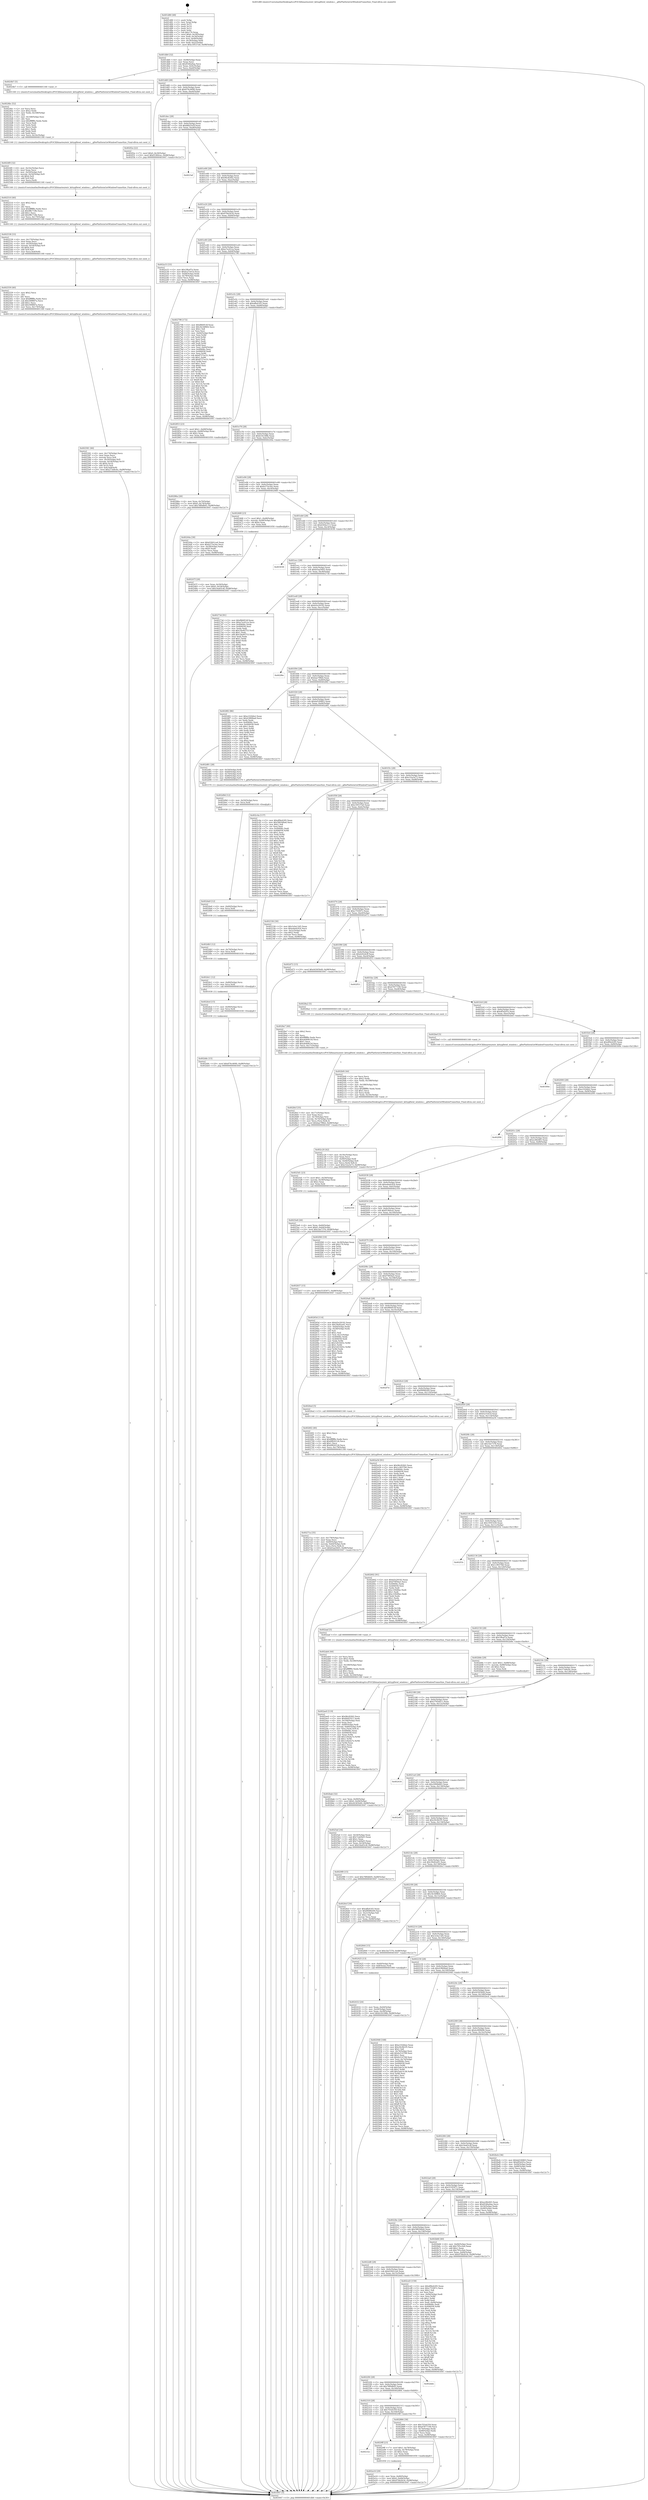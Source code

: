digraph "0x401d80" {
  label = "0x401d80 (/mnt/c/Users/mathe/Desktop/tcc/POCII/binaries/extr_kittyglfwwl_window.c__glfwPlatformGetWindowFrameSize_Final-ollvm.out::main(0))"
  labelloc = "t"
  node[shape=record]

  Entry [label="",width=0.3,height=0.3,shape=circle,fillcolor=black,style=filled]
  "0x401db0" [label="{
     0x401db0 [32]\l
     | [instrs]\l
     &nbsp;&nbsp;0x401db0 \<+6\>: mov -0x98(%rbp),%eax\l
     &nbsp;&nbsp;0x401db6 \<+2\>: mov %eax,%ecx\l
     &nbsp;&nbsp;0x401db8 \<+6\>: sub $0x8546a9aa,%ecx\l
     &nbsp;&nbsp;0x401dbe \<+6\>: mov %eax,-0x9c(%rbp)\l
     &nbsp;&nbsp;0x401dc4 \<+6\>: mov %ecx,-0xa0(%rbp)\l
     &nbsp;&nbsp;0x401dca \<+6\>: je 00000000004024b7 \<main+0x737\>\l
  }"]
  "0x4024b7" [label="{
     0x4024b7 [5]\l
     | [instrs]\l
     &nbsp;&nbsp;0x4024b7 \<+5\>: call 0000000000401160 \<next_i\>\l
     | [calls]\l
     &nbsp;&nbsp;0x401160 \{1\} (/mnt/c/Users/mathe/Desktop/tcc/POCII/binaries/extr_kittyglfwwl_window.c__glfwPlatformGetWindowFrameSize_Final-ollvm.out::next_i)\l
  }"]
  "0x401dd0" [label="{
     0x401dd0 [28]\l
     | [instrs]\l
     &nbsp;&nbsp;0x401dd0 \<+5\>: jmp 0000000000401dd5 \<main+0x55\>\l
     &nbsp;&nbsp;0x401dd5 \<+6\>: mov -0x9c(%rbp),%eax\l
     &nbsp;&nbsp;0x401ddb \<+5\>: sub $0x876c4690,%eax\l
     &nbsp;&nbsp;0x401de0 \<+6\>: mov %eax,-0xa4(%rbp)\l
     &nbsp;&nbsp;0x401de6 \<+6\>: je 0000000000402f2a \<main+0x11aa\>\l
  }"]
  Exit [label="",width=0.3,height=0.3,shape=circle,fillcolor=black,style=filled,peripheries=2]
  "0x402f2a" [label="{
     0x402f2a [22]\l
     | [instrs]\l
     &nbsp;&nbsp;0x402f2a \<+7\>: movl $0x0,-0x30(%rbp)\l
     &nbsp;&nbsp;0x402f31 \<+10\>: movl $0xf5360cec,-0x98(%rbp)\l
     &nbsp;&nbsp;0x402f3b \<+5\>: jmp 0000000000403047 \<main+0x12c7\>\l
  }"]
  "0x401dec" [label="{
     0x401dec [28]\l
     | [instrs]\l
     &nbsp;&nbsp;0x401dec \<+5\>: jmp 0000000000401df1 \<main+0x71\>\l
     &nbsp;&nbsp;0x401df1 \<+6\>: mov -0x9c(%rbp),%eax\l
     &nbsp;&nbsp;0x401df7 \<+5\>: sub $0x8fd25a5f,%eax\l
     &nbsp;&nbsp;0x401dfc \<+6\>: mov %eax,-0xa8(%rbp)\l
     &nbsp;&nbsp;0x401e02 \<+6\>: je 00000000004023af \<main+0x62f\>\l
  }"]
  "0x402ddc" [label="{
     0x402ddc [15]\l
     | [instrs]\l
     &nbsp;&nbsp;0x402ddc \<+10\>: movl $0x876c4690,-0x98(%rbp)\l
     &nbsp;&nbsp;0x402de6 \<+5\>: jmp 0000000000403047 \<main+0x12c7\>\l
  }"]
  "0x4023af" [label="{
     0x4023af\l
  }", style=dashed]
  "0x401e08" [label="{
     0x401e08 [28]\l
     | [instrs]\l
     &nbsp;&nbsp;0x401e08 \<+5\>: jmp 0000000000401e0d \<main+0x8d\>\l
     &nbsp;&nbsp;0x401e0d \<+6\>: mov -0x9c(%rbp),%eax\l
     &nbsp;&nbsp;0x401e13 \<+5\>: sub $0x96c82fd2,%eax\l
     &nbsp;&nbsp;0x401e18 \<+6\>: mov %eax,-0xac(%rbp)\l
     &nbsp;&nbsp;0x401e1e \<+6\>: je 0000000000402fbb \<main+0x123b\>\l
  }"]
  "0x402dcd" [label="{
     0x402dcd [15]\l
     | [instrs]\l
     &nbsp;&nbsp;0x402dcd \<+7\>: mov -0x90(%rbp),%rcx\l
     &nbsp;&nbsp;0x402dd4 \<+3\>: mov %rcx,%rdi\l
     &nbsp;&nbsp;0x402dd7 \<+5\>: call 0000000000401030 \<free@plt\>\l
     | [calls]\l
     &nbsp;&nbsp;0x401030 \{1\} (unknown)\l
  }"]
  "0x402fbb" [label="{
     0x402fbb\l
  }", style=dashed]
  "0x401e24" [label="{
     0x401e24 [28]\l
     | [instrs]\l
     &nbsp;&nbsp;0x401e24 \<+5\>: jmp 0000000000401e29 \<main+0xa9\>\l
     &nbsp;&nbsp;0x401e29 \<+6\>: mov -0x9c(%rbp),%eax\l
     &nbsp;&nbsp;0x401e2f \<+5\>: sub $0x97bb2b34,%eax\l
     &nbsp;&nbsp;0x401e34 \<+6\>: mov %eax,-0xb0(%rbp)\l
     &nbsp;&nbsp;0x401e3a \<+6\>: je 0000000000402a33 \<main+0xcb3\>\l
  }"]
  "0x402dc1" [label="{
     0x402dc1 [12]\l
     | [instrs]\l
     &nbsp;&nbsp;0x402dc1 \<+4\>: mov -0x80(%rbp),%rcx\l
     &nbsp;&nbsp;0x402dc5 \<+3\>: mov %rcx,%rdi\l
     &nbsp;&nbsp;0x402dc8 \<+5\>: call 0000000000401030 \<free@plt\>\l
     | [calls]\l
     &nbsp;&nbsp;0x401030 \{1\} (unknown)\l
  }"]
  "0x402a33" [label="{
     0x402a33 [33]\l
     | [instrs]\l
     &nbsp;&nbsp;0x402a33 \<+5\>: mov $0x1ffeaf7a,%eax\l
     &nbsp;&nbsp;0x402a38 \<+5\>: mov $0xfca7e41d,%ecx\l
     &nbsp;&nbsp;0x402a3d \<+6\>: mov -0x84(%rbp),%edx\l
     &nbsp;&nbsp;0x402a43 \<+3\>: cmp -0x78(%rbp),%edx\l
     &nbsp;&nbsp;0x402a46 \<+3\>: cmovl %ecx,%eax\l
     &nbsp;&nbsp;0x402a49 \<+6\>: mov %eax,-0x98(%rbp)\l
     &nbsp;&nbsp;0x402a4f \<+5\>: jmp 0000000000403047 \<main+0x12c7\>\l
  }"]
  "0x401e40" [label="{
     0x401e40 [28]\l
     | [instrs]\l
     &nbsp;&nbsp;0x401e40 \<+5\>: jmp 0000000000401e45 \<main+0xc5\>\l
     &nbsp;&nbsp;0x401e45 \<+6\>: mov -0x9c(%rbp),%eax\l
     &nbsp;&nbsp;0x401e4b \<+5\>: sub $0xa7ec61ca,%eax\l
     &nbsp;&nbsp;0x401e50 \<+6\>: mov %eax,-0xb4(%rbp)\l
     &nbsp;&nbsp;0x401e56 \<+6\>: je 0000000000402798 \<main+0xa18\>\l
  }"]
  "0x402db5" [label="{
     0x402db5 [12]\l
     | [instrs]\l
     &nbsp;&nbsp;0x402db5 \<+4\>: mov -0x70(%rbp),%rcx\l
     &nbsp;&nbsp;0x402db9 \<+3\>: mov %rcx,%rdi\l
     &nbsp;&nbsp;0x402dbc \<+5\>: call 0000000000401030 \<free@plt\>\l
     | [calls]\l
     &nbsp;&nbsp;0x401030 \{1\} (unknown)\l
  }"]
  "0x402798" [label="{
     0x402798 [172]\l
     | [instrs]\l
     &nbsp;&nbsp;0x402798 \<+5\>: mov $0xf860f14f,%eax\l
     &nbsp;&nbsp;0x40279d \<+5\>: mov $0x3b34f864,%ecx\l
     &nbsp;&nbsp;0x4027a2 \<+2\>: mov $0x1,%dl\l
     &nbsp;&nbsp;0x4027a4 \<+2\>: xor %esi,%esi\l
     &nbsp;&nbsp;0x4027a6 \<+3\>: mov -0x64(%rbp),%edi\l
     &nbsp;&nbsp;0x4027a9 \<+3\>: mov %esi,%r8d\l
     &nbsp;&nbsp;0x4027ac \<+3\>: sub %edi,%r8d\l
     &nbsp;&nbsp;0x4027af \<+2\>: mov %esi,%edi\l
     &nbsp;&nbsp;0x4027b1 \<+3\>: sub $0x1,%edi\l
     &nbsp;&nbsp;0x4027b4 \<+3\>: add %edi,%r8d\l
     &nbsp;&nbsp;0x4027b7 \<+3\>: sub %r8d,%esi\l
     &nbsp;&nbsp;0x4027ba \<+3\>: mov %esi,-0x64(%rbp)\l
     &nbsp;&nbsp;0x4027bd \<+7\>: mov 0x40606c,%esi\l
     &nbsp;&nbsp;0x4027c4 \<+7\>: mov 0x406058,%edi\l
     &nbsp;&nbsp;0x4027cb \<+3\>: mov %esi,%r8d\l
     &nbsp;&nbsp;0x4027ce \<+7\>: sub $0x8757ec51,%r8d\l
     &nbsp;&nbsp;0x4027d5 \<+4\>: sub $0x1,%r8d\l
     &nbsp;&nbsp;0x4027d9 \<+7\>: add $0x8757ec51,%r8d\l
     &nbsp;&nbsp;0x4027e0 \<+4\>: imul %r8d,%esi\l
     &nbsp;&nbsp;0x4027e4 \<+3\>: and $0x1,%esi\l
     &nbsp;&nbsp;0x4027e7 \<+3\>: cmp $0x0,%esi\l
     &nbsp;&nbsp;0x4027ea \<+4\>: sete %r9b\l
     &nbsp;&nbsp;0x4027ee \<+3\>: cmp $0xa,%edi\l
     &nbsp;&nbsp;0x4027f1 \<+4\>: setl %r10b\l
     &nbsp;&nbsp;0x4027f5 \<+3\>: mov %r9b,%r11b\l
     &nbsp;&nbsp;0x4027f8 \<+4\>: xor $0xff,%r11b\l
     &nbsp;&nbsp;0x4027fc \<+3\>: mov %r10b,%bl\l
     &nbsp;&nbsp;0x4027ff \<+3\>: xor $0xff,%bl\l
     &nbsp;&nbsp;0x402802 \<+3\>: xor $0x0,%dl\l
     &nbsp;&nbsp;0x402805 \<+3\>: mov %r11b,%r14b\l
     &nbsp;&nbsp;0x402808 \<+4\>: and $0x0,%r14b\l
     &nbsp;&nbsp;0x40280c \<+3\>: and %dl,%r9b\l
     &nbsp;&nbsp;0x40280f \<+3\>: mov %bl,%r15b\l
     &nbsp;&nbsp;0x402812 \<+4\>: and $0x0,%r15b\l
     &nbsp;&nbsp;0x402816 \<+3\>: and %dl,%r10b\l
     &nbsp;&nbsp;0x402819 \<+3\>: or %r9b,%r14b\l
     &nbsp;&nbsp;0x40281c \<+3\>: or %r10b,%r15b\l
     &nbsp;&nbsp;0x40281f \<+3\>: xor %r15b,%r14b\l
     &nbsp;&nbsp;0x402822 \<+3\>: or %bl,%r11b\l
     &nbsp;&nbsp;0x402825 \<+4\>: xor $0xff,%r11b\l
     &nbsp;&nbsp;0x402829 \<+3\>: or $0x0,%dl\l
     &nbsp;&nbsp;0x40282c \<+3\>: and %dl,%r11b\l
     &nbsp;&nbsp;0x40282f \<+3\>: or %r11b,%r14b\l
     &nbsp;&nbsp;0x402832 \<+4\>: test $0x1,%r14b\l
     &nbsp;&nbsp;0x402836 \<+3\>: cmovne %ecx,%eax\l
     &nbsp;&nbsp;0x402839 \<+6\>: mov %eax,-0x98(%rbp)\l
     &nbsp;&nbsp;0x40283f \<+5\>: jmp 0000000000403047 \<main+0x12c7\>\l
  }"]
  "0x401e5c" [label="{
     0x401e5c [28]\l
     | [instrs]\l
     &nbsp;&nbsp;0x401e5c \<+5\>: jmp 0000000000401e61 \<main+0xe1\>\l
     &nbsp;&nbsp;0x401e61 \<+6\>: mov -0x9c(%rbp),%eax\l
     &nbsp;&nbsp;0x401e67 \<+5\>: sub $0xaffa4183,%eax\l
     &nbsp;&nbsp;0x401e6c \<+6\>: mov %eax,-0xb8(%rbp)\l
     &nbsp;&nbsp;0x401e72 \<+6\>: je 0000000000402853 \<main+0xad3\>\l
  }"]
  "0x402da9" [label="{
     0x402da9 [12]\l
     | [instrs]\l
     &nbsp;&nbsp;0x402da9 \<+4\>: mov -0x60(%rbp),%rcx\l
     &nbsp;&nbsp;0x402dad \<+3\>: mov %rcx,%rdi\l
     &nbsp;&nbsp;0x402db0 \<+5\>: call 0000000000401030 \<free@plt\>\l
     | [calls]\l
     &nbsp;&nbsp;0x401030 \{1\} (unknown)\l
  }"]
  "0x402853" [label="{
     0x402853 [23]\l
     | [instrs]\l
     &nbsp;&nbsp;0x402853 \<+7\>: movl $0x1,-0x68(%rbp)\l
     &nbsp;&nbsp;0x40285a \<+4\>: movslq -0x68(%rbp),%rax\l
     &nbsp;&nbsp;0x40285e \<+4\>: shl $0x2,%rax\l
     &nbsp;&nbsp;0x402862 \<+3\>: mov %rax,%rdi\l
     &nbsp;&nbsp;0x402865 \<+5\>: call 0000000000401050 \<malloc@plt\>\l
     | [calls]\l
     &nbsp;&nbsp;0x401050 \{1\} (unknown)\l
  }"]
  "0x401e78" [label="{
     0x401e78 [28]\l
     | [instrs]\l
     &nbsp;&nbsp;0x401e78 \<+5\>: jmp 0000000000401e7d \<main+0xfd\>\l
     &nbsp;&nbsp;0x401e7d \<+6\>: mov -0x9c(%rbp),%eax\l
     &nbsp;&nbsp;0x401e83 \<+5\>: sub $0xb1fe188b,%eax\l
     &nbsp;&nbsp;0x401e88 \<+6\>: mov %eax,-0xbc(%rbp)\l
     &nbsp;&nbsp;0x401e8e \<+6\>: je 000000000040244a \<main+0x6ca\>\l
  }"]
  "0x402d9d" [label="{
     0x402d9d [12]\l
     | [instrs]\l
     &nbsp;&nbsp;0x402d9d \<+4\>: mov -0x50(%rbp),%rcx\l
     &nbsp;&nbsp;0x402da1 \<+3\>: mov %rcx,%rdi\l
     &nbsp;&nbsp;0x402da4 \<+5\>: call 0000000000401030 \<free@plt\>\l
     | [calls]\l
     &nbsp;&nbsp;0x401030 \{1\} (unknown)\l
  }"]
  "0x40244a" [label="{
     0x40244a [30]\l
     | [instrs]\l
     &nbsp;&nbsp;0x40244a \<+5\>: mov $0x63041ca4,%eax\l
     &nbsp;&nbsp;0x40244f \<+5\>: mov $0xb275a3ee,%ecx\l
     &nbsp;&nbsp;0x402454 \<+3\>: mov -0x28(%rbp),%edx\l
     &nbsp;&nbsp;0x402457 \<+3\>: cmp $0x0,%edx\l
     &nbsp;&nbsp;0x40245a \<+3\>: cmove %ecx,%eax\l
     &nbsp;&nbsp;0x40245d \<+6\>: mov %eax,-0x98(%rbp)\l
     &nbsp;&nbsp;0x402463 \<+5\>: jmp 0000000000403047 \<main+0x12c7\>\l
  }"]
  "0x401e94" [label="{
     0x401e94 [28]\l
     | [instrs]\l
     &nbsp;&nbsp;0x401e94 \<+5\>: jmp 0000000000401e99 \<main+0x119\>\l
     &nbsp;&nbsp;0x401e99 \<+6\>: mov -0x9c(%rbp),%eax\l
     &nbsp;&nbsp;0x401e9f \<+5\>: sub $0xb275a3ee,%eax\l
     &nbsp;&nbsp;0x401ea4 \<+6\>: mov %eax,-0xc0(%rbp)\l
     &nbsp;&nbsp;0x401eaa \<+6\>: je 0000000000402468 \<main+0x6e8\>\l
  }"]
  "0x402c20" [label="{
     0x402c20 [42]\l
     | [instrs]\l
     &nbsp;&nbsp;0x402c20 \<+6\>: mov -0x18c(%rbp),%ecx\l
     &nbsp;&nbsp;0x402c26 \<+3\>: imul %eax,%ecx\l
     &nbsp;&nbsp;0x402c29 \<+7\>: mov -0x90(%rbp),%rdi\l
     &nbsp;&nbsp;0x402c30 \<+7\>: movslq -0x94(%rbp),%r8\l
     &nbsp;&nbsp;0x402c37 \<+4\>: mov %ecx,(%rdi,%r8,4)\l
     &nbsp;&nbsp;0x402c3b \<+10\>: movl $0xc52a3e73,-0x98(%rbp)\l
     &nbsp;&nbsp;0x402c45 \<+5\>: jmp 0000000000403047 \<main+0x12c7\>\l
  }"]
  "0x402468" [label="{
     0x402468 [23]\l
     | [instrs]\l
     &nbsp;&nbsp;0x402468 \<+7\>: movl $0x1,-0x48(%rbp)\l
     &nbsp;&nbsp;0x40246f \<+4\>: movslq -0x48(%rbp),%rax\l
     &nbsp;&nbsp;0x402473 \<+4\>: shl $0x4,%rax\l
     &nbsp;&nbsp;0x402477 \<+3\>: mov %rax,%rdi\l
     &nbsp;&nbsp;0x40247a \<+5\>: call 0000000000401050 \<malloc@plt\>\l
     | [calls]\l
     &nbsp;&nbsp;0x401050 \{1\} (unknown)\l
  }"]
  "0x401eb0" [label="{
     0x401eb0 [28]\l
     | [instrs]\l
     &nbsp;&nbsp;0x401eb0 \<+5\>: jmp 0000000000401eb5 \<main+0x135\>\l
     &nbsp;&nbsp;0x401eb5 \<+6\>: mov -0x9c(%rbp),%eax\l
     &nbsp;&nbsp;0x401ebb \<+5\>: sub $0xb504a113,%eax\l
     &nbsp;&nbsp;0x401ec0 \<+6\>: mov %eax,-0xc4(%rbp)\l
     &nbsp;&nbsp;0x401ec6 \<+6\>: je 0000000000403038 \<main+0x12b8\>\l
  }"]
  "0x402bf4" [label="{
     0x402bf4 [44]\l
     | [instrs]\l
     &nbsp;&nbsp;0x402bf4 \<+2\>: xor %ecx,%ecx\l
     &nbsp;&nbsp;0x402bf6 \<+5\>: mov $0x2,%edx\l
     &nbsp;&nbsp;0x402bfb \<+6\>: mov %edx,-0x188(%rbp)\l
     &nbsp;&nbsp;0x402c01 \<+1\>: cltd\l
     &nbsp;&nbsp;0x402c02 \<+6\>: mov -0x188(%rbp),%esi\l
     &nbsp;&nbsp;0x402c08 \<+2\>: idiv %esi\l
     &nbsp;&nbsp;0x402c0a \<+6\>: imul $0xfffffffe,%edx,%edx\l
     &nbsp;&nbsp;0x402c10 \<+3\>: sub $0x1,%ecx\l
     &nbsp;&nbsp;0x402c13 \<+2\>: sub %ecx,%edx\l
     &nbsp;&nbsp;0x402c15 \<+6\>: mov %edx,-0x18c(%rbp)\l
     &nbsp;&nbsp;0x402c1b \<+5\>: call 0000000000401160 \<next_i\>\l
     | [calls]\l
     &nbsp;&nbsp;0x401160 \{1\} (/mnt/c/Users/mathe/Desktop/tcc/POCII/binaries/extr_kittyglfwwl_window.c__glfwPlatformGetWindowFrameSize_Final-ollvm.out::next_i)\l
  }"]
  "0x403038" [label="{
     0x403038\l
  }", style=dashed]
  "0x401ecc" [label="{
     0x401ecc [28]\l
     | [instrs]\l
     &nbsp;&nbsp;0x401ecc \<+5\>: jmp 0000000000401ed1 \<main+0x151\>\l
     &nbsp;&nbsp;0x401ed1 \<+6\>: mov -0x9c(%rbp),%eax\l
     &nbsp;&nbsp;0x401ed7 \<+5\>: sub $0xb5aa5605,%eax\l
     &nbsp;&nbsp;0x401edc \<+6\>: mov %eax,-0xc8(%rbp)\l
     &nbsp;&nbsp;0x401ee2 \<+6\>: je 000000000040273d \<main+0x9bd\>\l
  }"]
  "0x402bab" [label="{
     0x402bab [32]\l
     | [instrs]\l
     &nbsp;&nbsp;0x402bab \<+7\>: mov %rax,-0x90(%rbp)\l
     &nbsp;&nbsp;0x402bb2 \<+10\>: movl $0x0,-0x94(%rbp)\l
     &nbsp;&nbsp;0x402bbc \<+10\>: movl $0x44365b49,-0x98(%rbp)\l
     &nbsp;&nbsp;0x402bc6 \<+5\>: jmp 0000000000403047 \<main+0x12c7\>\l
  }"]
  "0x40273d" [label="{
     0x40273d [91]\l
     | [instrs]\l
     &nbsp;&nbsp;0x40273d \<+5\>: mov $0xf860f14f,%eax\l
     &nbsp;&nbsp;0x402742 \<+5\>: mov $0xa7ec61ca,%ecx\l
     &nbsp;&nbsp;0x402747 \<+7\>: mov 0x40606c,%edx\l
     &nbsp;&nbsp;0x40274e \<+7\>: mov 0x406058,%esi\l
     &nbsp;&nbsp;0x402755 \<+2\>: mov %edx,%edi\l
     &nbsp;&nbsp;0x402757 \<+6\>: sub $0x18a40753,%edi\l
     &nbsp;&nbsp;0x40275d \<+3\>: sub $0x1,%edi\l
     &nbsp;&nbsp;0x402760 \<+6\>: add $0x18a40753,%edi\l
     &nbsp;&nbsp;0x402766 \<+3\>: imul %edi,%edx\l
     &nbsp;&nbsp;0x402769 \<+3\>: and $0x1,%edx\l
     &nbsp;&nbsp;0x40276c \<+3\>: cmp $0x0,%edx\l
     &nbsp;&nbsp;0x40276f \<+4\>: sete %r8b\l
     &nbsp;&nbsp;0x402773 \<+3\>: cmp $0xa,%esi\l
     &nbsp;&nbsp;0x402776 \<+4\>: setl %r9b\l
     &nbsp;&nbsp;0x40277a \<+3\>: mov %r8b,%r10b\l
     &nbsp;&nbsp;0x40277d \<+3\>: and %r9b,%r10b\l
     &nbsp;&nbsp;0x402780 \<+3\>: xor %r9b,%r8b\l
     &nbsp;&nbsp;0x402783 \<+3\>: or %r8b,%r10b\l
     &nbsp;&nbsp;0x402786 \<+4\>: test $0x1,%r10b\l
     &nbsp;&nbsp;0x40278a \<+3\>: cmovne %ecx,%eax\l
     &nbsp;&nbsp;0x40278d \<+6\>: mov %eax,-0x98(%rbp)\l
     &nbsp;&nbsp;0x402793 \<+5\>: jmp 0000000000403047 \<main+0x12c7\>\l
  }"]
  "0x401ee8" [label="{
     0x401ee8 [28]\l
     | [instrs]\l
     &nbsp;&nbsp;0x401ee8 \<+5\>: jmp 0000000000401eed \<main+0x16d\>\l
     &nbsp;&nbsp;0x401eed \<+6\>: mov -0x9c(%rbp),%eax\l
     &nbsp;&nbsp;0x401ef3 \<+5\>: sub $0xb5e29192,%eax\l
     &nbsp;&nbsp;0x401ef8 \<+6\>: mov %eax,-0xcc(%rbp)\l
     &nbsp;&nbsp;0x401efe \<+6\>: je 0000000000402f6e \<main+0x11ee\>\l
  }"]
  "0x402ae0" [label="{
     0x402ae0 [119]\l
     | [instrs]\l
     &nbsp;&nbsp;0x402ae0 \<+5\>: mov $0x96c82fd2,%ecx\l
     &nbsp;&nbsp;0x402ae5 \<+5\>: mov $0xf64f1011,%edx\l
     &nbsp;&nbsp;0x402aea \<+6\>: mov -0x184(%rbp),%esi\l
     &nbsp;&nbsp;0x402af0 \<+3\>: imul %eax,%esi\l
     &nbsp;&nbsp;0x402af3 \<+4\>: mov -0x80(%rbp),%rdi\l
     &nbsp;&nbsp;0x402af7 \<+7\>: movslq -0x84(%rbp),%r8\l
     &nbsp;&nbsp;0x402afe \<+4\>: mov %esi,(%rdi,%r8,4)\l
     &nbsp;&nbsp;0x402b02 \<+7\>: mov 0x40606c,%eax\l
     &nbsp;&nbsp;0x402b09 \<+7\>: mov 0x406058,%esi\l
     &nbsp;&nbsp;0x402b10 \<+3\>: mov %eax,%r9d\l
     &nbsp;&nbsp;0x402b13 \<+7\>: add $0x1e9a4a7e,%r9d\l
     &nbsp;&nbsp;0x402b1a \<+4\>: sub $0x1,%r9d\l
     &nbsp;&nbsp;0x402b1e \<+7\>: sub $0x1e9a4a7e,%r9d\l
     &nbsp;&nbsp;0x402b25 \<+4\>: imul %r9d,%eax\l
     &nbsp;&nbsp;0x402b29 \<+3\>: and $0x1,%eax\l
     &nbsp;&nbsp;0x402b2c \<+3\>: cmp $0x0,%eax\l
     &nbsp;&nbsp;0x402b2f \<+4\>: sete %r10b\l
     &nbsp;&nbsp;0x402b33 \<+3\>: cmp $0xa,%esi\l
     &nbsp;&nbsp;0x402b36 \<+4\>: setl %r11b\l
     &nbsp;&nbsp;0x402b3a \<+3\>: mov %r10b,%bl\l
     &nbsp;&nbsp;0x402b3d \<+3\>: and %r11b,%bl\l
     &nbsp;&nbsp;0x402b40 \<+3\>: xor %r11b,%r10b\l
     &nbsp;&nbsp;0x402b43 \<+3\>: or %r10b,%bl\l
     &nbsp;&nbsp;0x402b46 \<+3\>: test $0x1,%bl\l
     &nbsp;&nbsp;0x402b49 \<+3\>: cmovne %edx,%ecx\l
     &nbsp;&nbsp;0x402b4c \<+6\>: mov %ecx,-0x98(%rbp)\l
     &nbsp;&nbsp;0x402b52 \<+5\>: jmp 0000000000403047 \<main+0x12c7\>\l
  }"]
  "0x402f6e" [label="{
     0x402f6e\l
  }", style=dashed]
  "0x401f04" [label="{
     0x401f04 [28]\l
     | [instrs]\l
     &nbsp;&nbsp;0x401f04 \<+5\>: jmp 0000000000401f09 \<main+0x189\>\l
     &nbsp;&nbsp;0x401f09 \<+6\>: mov -0x9c(%rbp),%eax\l
     &nbsp;&nbsp;0x401f0f \<+5\>: sub $0xbae7f8b4,%eax\l
     &nbsp;&nbsp;0x401f14 \<+6\>: mov %eax,-0xd0(%rbp)\l
     &nbsp;&nbsp;0x401f1a \<+6\>: je 00000000004028f2 \<main+0xb72\>\l
  }"]
  "0x402ab4" [label="{
     0x402ab4 [44]\l
     | [instrs]\l
     &nbsp;&nbsp;0x402ab4 \<+2\>: xor %ecx,%ecx\l
     &nbsp;&nbsp;0x402ab6 \<+5\>: mov $0x2,%edx\l
     &nbsp;&nbsp;0x402abb \<+6\>: mov %edx,-0x180(%rbp)\l
     &nbsp;&nbsp;0x402ac1 \<+1\>: cltd\l
     &nbsp;&nbsp;0x402ac2 \<+6\>: mov -0x180(%rbp),%esi\l
     &nbsp;&nbsp;0x402ac8 \<+2\>: idiv %esi\l
     &nbsp;&nbsp;0x402aca \<+6\>: imul $0xfffffffe,%edx,%edx\l
     &nbsp;&nbsp;0x402ad0 \<+3\>: sub $0x1,%ecx\l
     &nbsp;&nbsp;0x402ad3 \<+2\>: sub %ecx,%edx\l
     &nbsp;&nbsp;0x402ad5 \<+6\>: mov %edx,-0x184(%rbp)\l
     &nbsp;&nbsp;0x402adb \<+5\>: call 0000000000401160 \<next_i\>\l
     | [calls]\l
     &nbsp;&nbsp;0x401160 \{1\} (/mnt/c/Users/mathe/Desktop/tcc/POCII/binaries/extr_kittyglfwwl_window.c__glfwPlatformGetWindowFrameSize_Final-ollvm.out::next_i)\l
  }"]
  "0x4028f2" [label="{
     0x4028f2 [86]\l
     | [instrs]\l
     &nbsp;&nbsp;0x4028f2 \<+5\>: mov $0xe102bfa2,%eax\l
     &nbsp;&nbsp;0x4028f7 \<+5\>: mov $0x43f60bad,%ecx\l
     &nbsp;&nbsp;0x4028fc \<+2\>: xor %edx,%edx\l
     &nbsp;&nbsp;0x4028fe \<+7\>: mov 0x40606c,%esi\l
     &nbsp;&nbsp;0x402905 \<+7\>: mov 0x406058,%edi\l
     &nbsp;&nbsp;0x40290c \<+3\>: sub $0x1,%edx\l
     &nbsp;&nbsp;0x40290f \<+3\>: mov %esi,%r8d\l
     &nbsp;&nbsp;0x402912 \<+3\>: add %edx,%r8d\l
     &nbsp;&nbsp;0x402915 \<+4\>: imul %r8d,%esi\l
     &nbsp;&nbsp;0x402919 \<+3\>: and $0x1,%esi\l
     &nbsp;&nbsp;0x40291c \<+3\>: cmp $0x0,%esi\l
     &nbsp;&nbsp;0x40291f \<+4\>: sete %r9b\l
     &nbsp;&nbsp;0x402923 \<+3\>: cmp $0xa,%edi\l
     &nbsp;&nbsp;0x402926 \<+4\>: setl %r10b\l
     &nbsp;&nbsp;0x40292a \<+3\>: mov %r9b,%r11b\l
     &nbsp;&nbsp;0x40292d \<+3\>: and %r10b,%r11b\l
     &nbsp;&nbsp;0x402930 \<+3\>: xor %r10b,%r9b\l
     &nbsp;&nbsp;0x402933 \<+3\>: or %r9b,%r11b\l
     &nbsp;&nbsp;0x402936 \<+4\>: test $0x1,%r11b\l
     &nbsp;&nbsp;0x40293a \<+3\>: cmovne %ecx,%eax\l
     &nbsp;&nbsp;0x40293d \<+6\>: mov %eax,-0x98(%rbp)\l
     &nbsp;&nbsp;0x402943 \<+5\>: jmp 0000000000403047 \<main+0x12c7\>\l
  }"]
  "0x401f20" [label="{
     0x401f20 [28]\l
     | [instrs]\l
     &nbsp;&nbsp;0x401f20 \<+5\>: jmp 0000000000401f25 \<main+0x1a5\>\l
     &nbsp;&nbsp;0x401f25 \<+6\>: mov -0x9c(%rbp),%eax\l
     &nbsp;&nbsp;0x401f2b \<+5\>: sub $0xbd100803,%eax\l
     &nbsp;&nbsp;0x401f30 \<+6\>: mov %eax,-0xd4(%rbp)\l
     &nbsp;&nbsp;0x401f36 \<+6\>: je 0000000000402d81 \<main+0x1001\>\l
  }"]
  "0x402a16" [label="{
     0x402a16 [29]\l
     | [instrs]\l
     &nbsp;&nbsp;0x402a16 \<+4\>: mov %rax,-0x80(%rbp)\l
     &nbsp;&nbsp;0x402a1a \<+10\>: movl $0x0,-0x84(%rbp)\l
     &nbsp;&nbsp;0x402a24 \<+10\>: movl $0x97bb2b34,-0x98(%rbp)\l
     &nbsp;&nbsp;0x402a2e \<+5\>: jmp 0000000000403047 \<main+0x12c7\>\l
  }"]
  "0x402d81" [label="{
     0x402d81 [28]\l
     | [instrs]\l
     &nbsp;&nbsp;0x402d81 \<+4\>: mov -0x50(%rbp),%rdi\l
     &nbsp;&nbsp;0x402d85 \<+4\>: mov -0x60(%rbp),%rsi\l
     &nbsp;&nbsp;0x402d89 \<+4\>: mov -0x70(%rbp),%rdx\l
     &nbsp;&nbsp;0x402d8d \<+4\>: mov -0x80(%rbp),%rcx\l
     &nbsp;&nbsp;0x402d91 \<+7\>: mov -0x90(%rbp),%r8\l
     &nbsp;&nbsp;0x402d98 \<+5\>: call 0000000000401570 \<_glfwPlatformGetWindowFrameSize\>\l
     | [calls]\l
     &nbsp;&nbsp;0x401570 \{1\} (/mnt/c/Users/mathe/Desktop/tcc/POCII/binaries/extr_kittyglfwwl_window.c__glfwPlatformGetWindowFrameSize_Final-ollvm.out::_glfwPlatformGetWindowFrameSize)\l
  }"]
  "0x401f3c" [label="{
     0x401f3c [28]\l
     | [instrs]\l
     &nbsp;&nbsp;0x401f3c \<+5\>: jmp 0000000000401f41 \<main+0x1c1\>\l
     &nbsp;&nbsp;0x401f41 \<+6\>: mov -0x9c(%rbp),%eax\l
     &nbsp;&nbsp;0x401f47 \<+5\>: sub $0xc52a3e73,%eax\l
     &nbsp;&nbsp;0x401f4c \<+6\>: mov %eax,-0xd8(%rbp)\l
     &nbsp;&nbsp;0x401f52 \<+6\>: je 0000000000402c4a \<main+0xeca\>\l
  }"]
  "0x40232c" [label="{
     0x40232c\l
  }", style=dashed]
  "0x402c4a" [label="{
     0x402c4a [137]\l
     | [instrs]\l
     &nbsp;&nbsp;0x402c4a \<+5\>: mov $0xdf9e4295,%eax\l
     &nbsp;&nbsp;0x402c4f \<+5\>: mov $0x586566e6,%ecx\l
     &nbsp;&nbsp;0x402c54 \<+2\>: mov $0x1,%dl\l
     &nbsp;&nbsp;0x402c56 \<+2\>: xor %esi,%esi\l
     &nbsp;&nbsp;0x402c58 \<+7\>: mov 0x40606c,%edi\l
     &nbsp;&nbsp;0x402c5f \<+8\>: mov 0x406058,%r8d\l
     &nbsp;&nbsp;0x402c67 \<+3\>: sub $0x1,%esi\l
     &nbsp;&nbsp;0x402c6a \<+3\>: mov %edi,%r9d\l
     &nbsp;&nbsp;0x402c6d \<+3\>: add %esi,%r9d\l
     &nbsp;&nbsp;0x402c70 \<+4\>: imul %r9d,%edi\l
     &nbsp;&nbsp;0x402c74 \<+3\>: and $0x1,%edi\l
     &nbsp;&nbsp;0x402c77 \<+3\>: cmp $0x0,%edi\l
     &nbsp;&nbsp;0x402c7a \<+4\>: sete %r10b\l
     &nbsp;&nbsp;0x402c7e \<+4\>: cmp $0xa,%r8d\l
     &nbsp;&nbsp;0x402c82 \<+4\>: setl %r11b\l
     &nbsp;&nbsp;0x402c86 \<+3\>: mov %r10b,%bl\l
     &nbsp;&nbsp;0x402c89 \<+3\>: xor $0xff,%bl\l
     &nbsp;&nbsp;0x402c8c \<+3\>: mov %r11b,%r14b\l
     &nbsp;&nbsp;0x402c8f \<+4\>: xor $0xff,%r14b\l
     &nbsp;&nbsp;0x402c93 \<+3\>: xor $0x0,%dl\l
     &nbsp;&nbsp;0x402c96 \<+3\>: mov %bl,%r15b\l
     &nbsp;&nbsp;0x402c99 \<+4\>: and $0x0,%r15b\l
     &nbsp;&nbsp;0x402c9d \<+3\>: and %dl,%r10b\l
     &nbsp;&nbsp;0x402ca0 \<+3\>: mov %r14b,%r12b\l
     &nbsp;&nbsp;0x402ca3 \<+4\>: and $0x0,%r12b\l
     &nbsp;&nbsp;0x402ca7 \<+3\>: and %dl,%r11b\l
     &nbsp;&nbsp;0x402caa \<+3\>: or %r10b,%r15b\l
     &nbsp;&nbsp;0x402cad \<+3\>: or %r11b,%r12b\l
     &nbsp;&nbsp;0x402cb0 \<+3\>: xor %r12b,%r15b\l
     &nbsp;&nbsp;0x402cb3 \<+3\>: or %r14b,%bl\l
     &nbsp;&nbsp;0x402cb6 \<+3\>: xor $0xff,%bl\l
     &nbsp;&nbsp;0x402cb9 \<+3\>: or $0x0,%dl\l
     &nbsp;&nbsp;0x402cbc \<+2\>: and %dl,%bl\l
     &nbsp;&nbsp;0x402cbe \<+3\>: or %bl,%r15b\l
     &nbsp;&nbsp;0x402cc1 \<+4\>: test $0x1,%r15b\l
     &nbsp;&nbsp;0x402cc5 \<+3\>: cmovne %ecx,%eax\l
     &nbsp;&nbsp;0x402cc8 \<+6\>: mov %eax,-0x98(%rbp)\l
     &nbsp;&nbsp;0x402cce \<+5\>: jmp 0000000000403047 \<main+0x12c7\>\l
  }"]
  "0x401f58" [label="{
     0x401f58 [28]\l
     | [instrs]\l
     &nbsp;&nbsp;0x401f58 \<+5\>: jmp 0000000000401f5d \<main+0x1dd\>\l
     &nbsp;&nbsp;0x401f5d \<+6\>: mov -0x9c(%rbp),%eax\l
     &nbsp;&nbsp;0x401f63 \<+5\>: sub $0xc59537a0,%eax\l
     &nbsp;&nbsp;0x401f68 \<+6\>: mov %eax,-0xdc(%rbp)\l
     &nbsp;&nbsp;0x401f6e \<+6\>: je 0000000000402336 \<main+0x5b6\>\l
  }"]
  "0x4029ff" [label="{
     0x4029ff [23]\l
     | [instrs]\l
     &nbsp;&nbsp;0x4029ff \<+7\>: movl $0x1,-0x78(%rbp)\l
     &nbsp;&nbsp;0x402a06 \<+4\>: movslq -0x78(%rbp),%rax\l
     &nbsp;&nbsp;0x402a0a \<+4\>: shl $0x2,%rax\l
     &nbsp;&nbsp;0x402a0e \<+3\>: mov %rax,%rdi\l
     &nbsp;&nbsp;0x402a11 \<+5\>: call 0000000000401050 \<malloc@plt\>\l
     | [calls]\l
     &nbsp;&nbsp;0x401050 \{1\} (unknown)\l
  }"]
  "0x402336" [label="{
     0x402336 [30]\l
     | [instrs]\l
     &nbsp;&nbsp;0x402336 \<+5\>: mov $0x3c0a13d5,%eax\l
     &nbsp;&nbsp;0x40233b \<+5\>: mov $0xededc924,%ecx\l
     &nbsp;&nbsp;0x402340 \<+3\>: mov -0x2c(%rbp),%edx\l
     &nbsp;&nbsp;0x402343 \<+3\>: cmp $0x2,%edx\l
     &nbsp;&nbsp;0x402346 \<+3\>: cmovne %ecx,%eax\l
     &nbsp;&nbsp;0x402349 \<+6\>: mov %eax,-0x98(%rbp)\l
     &nbsp;&nbsp;0x40234f \<+5\>: jmp 0000000000403047 \<main+0x12c7\>\l
  }"]
  "0x401f74" [label="{
     0x401f74 [28]\l
     | [instrs]\l
     &nbsp;&nbsp;0x401f74 \<+5\>: jmp 0000000000401f79 \<main+0x1f9\>\l
     &nbsp;&nbsp;0x401f79 \<+6\>: mov -0x9c(%rbp),%eax\l
     &nbsp;&nbsp;0x401f7f \<+5\>: sub $0xc755f47c,%eax\l
     &nbsp;&nbsp;0x401f84 \<+6\>: mov %eax,-0xe0(%rbp)\l
     &nbsp;&nbsp;0x401f8a \<+6\>: je 0000000000402d72 \<main+0xff2\>\l
  }"]
  "0x403047" [label="{
     0x403047 [5]\l
     | [instrs]\l
     &nbsp;&nbsp;0x403047 \<+5\>: jmp 0000000000401db0 \<main+0x30\>\l
  }"]
  "0x401d80" [label="{
     0x401d80 [48]\l
     | [instrs]\l
     &nbsp;&nbsp;0x401d80 \<+1\>: push %rbp\l
     &nbsp;&nbsp;0x401d81 \<+3\>: mov %rsp,%rbp\l
     &nbsp;&nbsp;0x401d84 \<+2\>: push %r15\l
     &nbsp;&nbsp;0x401d86 \<+2\>: push %r14\l
     &nbsp;&nbsp;0x401d88 \<+2\>: push %r12\l
     &nbsp;&nbsp;0x401d8a \<+1\>: push %rbx\l
     &nbsp;&nbsp;0x401d8b \<+7\>: sub $0x170,%rsp\l
     &nbsp;&nbsp;0x401d92 \<+7\>: movl $0x0,-0x30(%rbp)\l
     &nbsp;&nbsp;0x401d99 \<+3\>: mov %edi,-0x34(%rbp)\l
     &nbsp;&nbsp;0x401d9c \<+4\>: mov %rsi,-0x40(%rbp)\l
     &nbsp;&nbsp;0x401da0 \<+3\>: mov -0x34(%rbp),%edi\l
     &nbsp;&nbsp;0x401da3 \<+3\>: mov %edi,-0x2c(%rbp)\l
     &nbsp;&nbsp;0x401da6 \<+10\>: movl $0xc59537a0,-0x98(%rbp)\l
  }"]
  "0x4028cf" [label="{
     0x4028cf [35]\l
     | [instrs]\l
     &nbsp;&nbsp;0x4028cf \<+6\>: mov -0x17c(%rbp),%ecx\l
     &nbsp;&nbsp;0x4028d5 \<+3\>: imul %eax,%ecx\l
     &nbsp;&nbsp;0x4028d8 \<+4\>: mov -0x70(%rbp),%rsi\l
     &nbsp;&nbsp;0x4028dc \<+4\>: movslq -0x74(%rbp),%rdi\l
     &nbsp;&nbsp;0x4028e0 \<+3\>: mov %ecx,(%rsi,%rdi,4)\l
     &nbsp;&nbsp;0x4028e3 \<+10\>: movl $0xbae7f8b4,-0x98(%rbp)\l
     &nbsp;&nbsp;0x4028ed \<+5\>: jmp 0000000000403047 \<main+0x12c7\>\l
  }"]
  "0x402d72" [label="{
     0x402d72 [15]\l
     | [instrs]\l
     &nbsp;&nbsp;0x402d72 \<+10\>: movl $0x44365b49,-0x98(%rbp)\l
     &nbsp;&nbsp;0x402d7c \<+5\>: jmp 0000000000403047 \<main+0x12c7\>\l
  }"]
  "0x401f90" [label="{
     0x401f90 [28]\l
     | [instrs]\l
     &nbsp;&nbsp;0x401f90 \<+5\>: jmp 0000000000401f95 \<main+0x215\>\l
     &nbsp;&nbsp;0x401f95 \<+6\>: mov -0x9c(%rbp),%eax\l
     &nbsp;&nbsp;0x401f9b \<+5\>: sub $0xd202dcff,%eax\l
     &nbsp;&nbsp;0x401fa0 \<+6\>: mov %eax,-0xe4(%rbp)\l
     &nbsp;&nbsp;0x401fa6 \<+6\>: je 0000000000402f53 \<main+0x11d3\>\l
  }"]
  "0x4028a7" [label="{
     0x4028a7 [40]\l
     | [instrs]\l
     &nbsp;&nbsp;0x4028a7 \<+5\>: mov $0x2,%ecx\l
     &nbsp;&nbsp;0x4028ac \<+1\>: cltd\l
     &nbsp;&nbsp;0x4028ad \<+2\>: idiv %ecx\l
     &nbsp;&nbsp;0x4028af \<+6\>: imul $0xfffffffe,%edx,%ecx\l
     &nbsp;&nbsp;0x4028b5 \<+6\>: sub $0xa6468c5d,%ecx\l
     &nbsp;&nbsp;0x4028bb \<+3\>: add $0x1,%ecx\l
     &nbsp;&nbsp;0x4028be \<+6\>: add $0xa6468c5d,%ecx\l
     &nbsp;&nbsp;0x4028c4 \<+6\>: mov %ecx,-0x17c(%rbp)\l
     &nbsp;&nbsp;0x4028ca \<+5\>: call 0000000000401160 \<next_i\>\l
     | [calls]\l
     &nbsp;&nbsp;0x401160 \{1\} (/mnt/c/Users/mathe/Desktop/tcc/POCII/binaries/extr_kittyglfwwl_window.c__glfwPlatformGetWindowFrameSize_Final-ollvm.out::next_i)\l
  }"]
  "0x402f53" [label="{
     0x402f53\l
  }", style=dashed]
  "0x401fac" [label="{
     0x401fac [28]\l
     | [instrs]\l
     &nbsp;&nbsp;0x401fac \<+5\>: jmp 0000000000401fb1 \<main+0x231\>\l
     &nbsp;&nbsp;0x401fb1 \<+6\>: mov -0x9c(%rbp),%eax\l
     &nbsp;&nbsp;0x401fb7 \<+5\>: sub $0xd7877190,%eax\l
     &nbsp;&nbsp;0x401fbc \<+6\>: mov %eax,-0xe8(%rbp)\l
     &nbsp;&nbsp;0x401fc2 \<+6\>: je 00000000004028a2 \<main+0xb22\>\l
  }"]
  "0x402310" [label="{
     0x402310 [28]\l
     | [instrs]\l
     &nbsp;&nbsp;0x402310 \<+5\>: jmp 0000000000402315 \<main+0x595\>\l
     &nbsp;&nbsp;0x402315 \<+6\>: mov -0x9c(%rbp),%eax\l
     &nbsp;&nbsp;0x40231b \<+5\>: sub $0x7f1b4359,%eax\l
     &nbsp;&nbsp;0x402320 \<+6\>: mov %eax,-0x164(%rbp)\l
     &nbsp;&nbsp;0x402326 \<+6\>: je 00000000004029ff \<main+0xc7f\>\l
  }"]
  "0x4028a2" [label="{
     0x4028a2 [5]\l
     | [instrs]\l
     &nbsp;&nbsp;0x4028a2 \<+5\>: call 0000000000401160 \<next_i\>\l
     | [calls]\l
     &nbsp;&nbsp;0x401160 \{1\} (/mnt/c/Users/mathe/Desktop/tcc/POCII/binaries/extr_kittyglfwwl_window.c__glfwPlatformGetWindowFrameSize_Final-ollvm.out::next_i)\l
  }"]
  "0x401fc8" [label="{
     0x401fc8 [28]\l
     | [instrs]\l
     &nbsp;&nbsp;0x401fc8 \<+5\>: jmp 0000000000401fcd \<main+0x24d\>\l
     &nbsp;&nbsp;0x401fcd \<+6\>: mov -0x9c(%rbp),%eax\l
     &nbsp;&nbsp;0x401fd3 \<+5\>: sub $0xdf5d2f1e,%eax\l
     &nbsp;&nbsp;0x401fd8 \<+6\>: mov %eax,-0xec(%rbp)\l
     &nbsp;&nbsp;0x401fde \<+6\>: je 0000000000402bef \<main+0xe6f\>\l
  }"]
  "0x402884" [label="{
     0x402884 [30]\l
     | [instrs]\l
     &nbsp;&nbsp;0x402884 \<+5\>: mov $0x7f1b4359,%eax\l
     &nbsp;&nbsp;0x402889 \<+5\>: mov $0xd7877190,%ecx\l
     &nbsp;&nbsp;0x40288e \<+3\>: mov -0x74(%rbp),%edx\l
     &nbsp;&nbsp;0x402891 \<+3\>: cmp -0x68(%rbp),%edx\l
     &nbsp;&nbsp;0x402894 \<+3\>: cmovl %ecx,%eax\l
     &nbsp;&nbsp;0x402897 \<+6\>: mov %eax,-0x98(%rbp)\l
     &nbsp;&nbsp;0x40289d \<+5\>: jmp 0000000000403047 \<main+0x12c7\>\l
  }"]
  "0x402bef" [label="{
     0x402bef [5]\l
     | [instrs]\l
     &nbsp;&nbsp;0x402bef \<+5\>: call 0000000000401160 \<next_i\>\l
     | [calls]\l
     &nbsp;&nbsp;0x401160 \{1\} (/mnt/c/Users/mathe/Desktop/tcc/POCII/binaries/extr_kittyglfwwl_window.c__glfwPlatformGetWindowFrameSize_Final-ollvm.out::next_i)\l
  }"]
  "0x401fe4" [label="{
     0x401fe4 [28]\l
     | [instrs]\l
     &nbsp;&nbsp;0x401fe4 \<+5\>: jmp 0000000000401fe9 \<main+0x269\>\l
     &nbsp;&nbsp;0x401fe9 \<+6\>: mov -0x9c(%rbp),%eax\l
     &nbsp;&nbsp;0x401fef \<+5\>: sub $0xdf9e4295,%eax\l
     &nbsp;&nbsp;0x401ff4 \<+6\>: mov %eax,-0xf0(%rbp)\l
     &nbsp;&nbsp;0x401ffa \<+6\>: je 000000000040300e \<main+0x128e\>\l
  }"]
  "0x4022f4" [label="{
     0x4022f4 [28]\l
     | [instrs]\l
     &nbsp;&nbsp;0x4022f4 \<+5\>: jmp 00000000004022f9 \<main+0x579\>\l
     &nbsp;&nbsp;0x4022f9 \<+6\>: mov -0x9c(%rbp),%eax\l
     &nbsp;&nbsp;0x4022ff \<+5\>: sub $0x78f0db95,%eax\l
     &nbsp;&nbsp;0x402304 \<+6\>: mov %eax,-0x160(%rbp)\l
     &nbsp;&nbsp;0x40230a \<+6\>: je 0000000000402884 \<main+0xb04\>\l
  }"]
  "0x40300e" [label="{
     0x40300e\l
  }", style=dashed]
  "0x402000" [label="{
     0x402000 [28]\l
     | [instrs]\l
     &nbsp;&nbsp;0x402000 \<+5\>: jmp 0000000000402005 \<main+0x285\>\l
     &nbsp;&nbsp;0x402005 \<+6\>: mov -0x9c(%rbp),%eax\l
     &nbsp;&nbsp;0x40200b \<+5\>: sub $0xe102bfa2,%eax\l
     &nbsp;&nbsp;0x402010 \<+6\>: mov %eax,-0xf4(%rbp)\l
     &nbsp;&nbsp;0x402016 \<+6\>: je 0000000000402f99 \<main+0x1219\>\l
  }"]
  "0x402deb" [label="{
     0x402deb\l
  }", style=dashed]
  "0x402f99" [label="{
     0x402f99\l
  }", style=dashed]
  "0x40201c" [label="{
     0x40201c [28]\l
     | [instrs]\l
     &nbsp;&nbsp;0x40201c \<+5\>: jmp 0000000000402021 \<main+0x2a1\>\l
     &nbsp;&nbsp;0x402021 \<+6\>: mov -0x9c(%rbp),%eax\l
     &nbsp;&nbsp;0x402027 \<+5\>: sub $0xec8fe065,%eax\l
     &nbsp;&nbsp;0x40202c \<+6\>: mov %eax,-0xf8(%rbp)\l
     &nbsp;&nbsp;0x402032 \<+6\>: je 00000000004025d1 \<main+0x851\>\l
  }"]
  "0x4022d8" [label="{
     0x4022d8 [28]\l
     | [instrs]\l
     &nbsp;&nbsp;0x4022d8 \<+5\>: jmp 00000000004022dd \<main+0x55d\>\l
     &nbsp;&nbsp;0x4022dd \<+6\>: mov -0x9c(%rbp),%eax\l
     &nbsp;&nbsp;0x4022e3 \<+5\>: sub $0x63041ca4,%eax\l
     &nbsp;&nbsp;0x4022e8 \<+6\>: mov %eax,-0x15c(%rbp)\l
     &nbsp;&nbsp;0x4022ee \<+6\>: je 0000000000402deb \<main+0x106b\>\l
  }"]
  "0x4025d1" [label="{
     0x4025d1 [23]\l
     | [instrs]\l
     &nbsp;&nbsp;0x4025d1 \<+7\>: movl $0x1,-0x58(%rbp)\l
     &nbsp;&nbsp;0x4025d8 \<+4\>: movslq -0x58(%rbp),%rax\l
     &nbsp;&nbsp;0x4025dc \<+4\>: shl $0x2,%rax\l
     &nbsp;&nbsp;0x4025e0 \<+3\>: mov %rax,%rdi\l
     &nbsp;&nbsp;0x4025e3 \<+5\>: call 0000000000401050 \<malloc@plt\>\l
     | [calls]\l
     &nbsp;&nbsp;0x401050 \{1\} (unknown)\l
  }"]
  "0x402038" [label="{
     0x402038 [28]\l
     | [instrs]\l
     &nbsp;&nbsp;0x402038 \<+5\>: jmp 000000000040203d \<main+0x2bd\>\l
     &nbsp;&nbsp;0x40203d \<+6\>: mov -0x9c(%rbp),%eax\l
     &nbsp;&nbsp;0x402043 \<+5\>: sub $0xededc924,%eax\l
     &nbsp;&nbsp;0x402048 \<+6\>: mov %eax,-0xfc(%rbp)\l
     &nbsp;&nbsp;0x40204e \<+6\>: je 0000000000402354 \<main+0x5d4\>\l
  }"]
  "0x402cd3" [label="{
     0x402cd3 [159]\l
     | [instrs]\l
     &nbsp;&nbsp;0x402cd3 \<+5\>: mov $0xdf9e4295,%eax\l
     &nbsp;&nbsp;0x402cd8 \<+5\>: mov $0xc755f47c,%ecx\l
     &nbsp;&nbsp;0x402cdd \<+2\>: mov $0x1,%dl\l
     &nbsp;&nbsp;0x402cdf \<+2\>: xor %esi,%esi\l
     &nbsp;&nbsp;0x402ce1 \<+6\>: mov -0x94(%rbp),%edi\l
     &nbsp;&nbsp;0x402ce7 \<+3\>: mov %esi,%r8d\l
     &nbsp;&nbsp;0x402cea \<+4\>: sub $0x1,%r8d\l
     &nbsp;&nbsp;0x402cee \<+3\>: sub %r8d,%edi\l
     &nbsp;&nbsp;0x402cf1 \<+6\>: mov %edi,-0x94(%rbp)\l
     &nbsp;&nbsp;0x402cf7 \<+7\>: mov 0x40606c,%edi\l
     &nbsp;&nbsp;0x402cfe \<+8\>: mov 0x406058,%r8d\l
     &nbsp;&nbsp;0x402d06 \<+3\>: sub $0x1,%esi\l
     &nbsp;&nbsp;0x402d09 \<+3\>: mov %edi,%r9d\l
     &nbsp;&nbsp;0x402d0c \<+3\>: add %esi,%r9d\l
     &nbsp;&nbsp;0x402d0f \<+4\>: imul %r9d,%edi\l
     &nbsp;&nbsp;0x402d13 \<+3\>: and $0x1,%edi\l
     &nbsp;&nbsp;0x402d16 \<+3\>: cmp $0x0,%edi\l
     &nbsp;&nbsp;0x402d19 \<+4\>: sete %r10b\l
     &nbsp;&nbsp;0x402d1d \<+4\>: cmp $0xa,%r8d\l
     &nbsp;&nbsp;0x402d21 \<+4\>: setl %r11b\l
     &nbsp;&nbsp;0x402d25 \<+3\>: mov %r10b,%bl\l
     &nbsp;&nbsp;0x402d28 \<+3\>: xor $0xff,%bl\l
     &nbsp;&nbsp;0x402d2b \<+3\>: mov %r11b,%r14b\l
     &nbsp;&nbsp;0x402d2e \<+4\>: xor $0xff,%r14b\l
     &nbsp;&nbsp;0x402d32 \<+3\>: xor $0x0,%dl\l
     &nbsp;&nbsp;0x402d35 \<+3\>: mov %bl,%r15b\l
     &nbsp;&nbsp;0x402d38 \<+4\>: and $0x0,%r15b\l
     &nbsp;&nbsp;0x402d3c \<+3\>: and %dl,%r10b\l
     &nbsp;&nbsp;0x402d3f \<+3\>: mov %r14b,%r12b\l
     &nbsp;&nbsp;0x402d42 \<+4\>: and $0x0,%r12b\l
     &nbsp;&nbsp;0x402d46 \<+3\>: and %dl,%r11b\l
     &nbsp;&nbsp;0x402d49 \<+3\>: or %r10b,%r15b\l
     &nbsp;&nbsp;0x402d4c \<+3\>: or %r11b,%r12b\l
     &nbsp;&nbsp;0x402d4f \<+3\>: xor %r12b,%r15b\l
     &nbsp;&nbsp;0x402d52 \<+3\>: or %r14b,%bl\l
     &nbsp;&nbsp;0x402d55 \<+3\>: xor $0xff,%bl\l
     &nbsp;&nbsp;0x402d58 \<+3\>: or $0x0,%dl\l
     &nbsp;&nbsp;0x402d5b \<+2\>: and %dl,%bl\l
     &nbsp;&nbsp;0x402d5d \<+3\>: or %bl,%r15b\l
     &nbsp;&nbsp;0x402d60 \<+4\>: test $0x1,%r15b\l
     &nbsp;&nbsp;0x402d64 \<+3\>: cmovne %ecx,%eax\l
     &nbsp;&nbsp;0x402d67 \<+6\>: mov %eax,-0x98(%rbp)\l
     &nbsp;&nbsp;0x402d6d \<+5\>: jmp 0000000000403047 \<main+0x12c7\>\l
  }"]
  "0x402354" [label="{
     0x402354\l
  }", style=dashed]
  "0x402054" [label="{
     0x402054 [28]\l
     | [instrs]\l
     &nbsp;&nbsp;0x402054 \<+5\>: jmp 0000000000402059 \<main+0x2d9\>\l
     &nbsp;&nbsp;0x402059 \<+6\>: mov -0x9c(%rbp),%eax\l
     &nbsp;&nbsp;0x40205f \<+5\>: sub $0xf5360cec,%eax\l
     &nbsp;&nbsp;0x402064 \<+6\>: mov %eax,-0x100(%rbp)\l
     &nbsp;&nbsp;0x40206a \<+6\>: je 0000000000402f40 \<main+0x11c0\>\l
  }"]
  "0x4022bc" [label="{
     0x4022bc [28]\l
     | [instrs]\l
     &nbsp;&nbsp;0x4022bc \<+5\>: jmp 00000000004022c1 \<main+0x541\>\l
     &nbsp;&nbsp;0x4022c1 \<+6\>: mov -0x9c(%rbp),%eax\l
     &nbsp;&nbsp;0x4022c7 \<+5\>: sub $0x586566e6,%eax\l
     &nbsp;&nbsp;0x4022cc \<+6\>: mov %eax,-0x158(%rbp)\l
     &nbsp;&nbsp;0x4022d2 \<+6\>: je 0000000000402cd3 \<main+0xf53\>\l
  }"]
  "0x402f40" [label="{
     0x402f40 [19]\l
     | [instrs]\l
     &nbsp;&nbsp;0x402f40 \<+3\>: mov -0x30(%rbp),%eax\l
     &nbsp;&nbsp;0x402f43 \<+7\>: add $0x170,%rsp\l
     &nbsp;&nbsp;0x402f4a \<+1\>: pop %rbx\l
     &nbsp;&nbsp;0x402f4b \<+2\>: pop %r12\l
     &nbsp;&nbsp;0x402f4d \<+2\>: pop %r14\l
     &nbsp;&nbsp;0x402f4f \<+2\>: pop %r15\l
     &nbsp;&nbsp;0x402f51 \<+1\>: pop %rbp\l
     &nbsp;&nbsp;0x402f52 \<+1\>: ret\l
  }"]
  "0x402070" [label="{
     0x402070 [28]\l
     | [instrs]\l
     &nbsp;&nbsp;0x402070 \<+5\>: jmp 0000000000402075 \<main+0x2f5\>\l
     &nbsp;&nbsp;0x402075 \<+6\>: mov -0x9c(%rbp),%eax\l
     &nbsp;&nbsp;0x40207b \<+5\>: sub $0xf64f1011,%eax\l
     &nbsp;&nbsp;0x402080 \<+6\>: mov %eax,-0x104(%rbp)\l
     &nbsp;&nbsp;0x402086 \<+6\>: je 0000000000402b57 \<main+0xdd7\>\l
  }"]
  "0x402b66" [label="{
     0x402b66 [40]\l
     | [instrs]\l
     &nbsp;&nbsp;0x402b66 \<+6\>: mov -0x84(%rbp),%eax\l
     &nbsp;&nbsp;0x402b6c \<+5\>: add $0x795ccfa4,%eax\l
     &nbsp;&nbsp;0x402b71 \<+3\>: add $0x1,%eax\l
     &nbsp;&nbsp;0x402b74 \<+5\>: sub $0x795ccfa4,%eax\l
     &nbsp;&nbsp;0x402b79 \<+6\>: mov %eax,-0x84(%rbp)\l
     &nbsp;&nbsp;0x402b7f \<+10\>: movl $0x97bb2b34,-0x98(%rbp)\l
     &nbsp;&nbsp;0x402b89 \<+5\>: jmp 0000000000403047 \<main+0x12c7\>\l
  }"]
  "0x402b57" [label="{
     0x402b57 [15]\l
     | [instrs]\l
     &nbsp;&nbsp;0x402b57 \<+10\>: movl $0x553f3971,-0x98(%rbp)\l
     &nbsp;&nbsp;0x402b61 \<+5\>: jmp 0000000000403047 \<main+0x12c7\>\l
  }"]
  "0x40208c" [label="{
     0x40208c [28]\l
     | [instrs]\l
     &nbsp;&nbsp;0x40208c \<+5\>: jmp 0000000000402091 \<main+0x311\>\l
     &nbsp;&nbsp;0x402091 \<+6\>: mov -0x9c(%rbp),%eax\l
     &nbsp;&nbsp;0x402097 \<+5\>: sub $0xf79f56a5,%eax\l
     &nbsp;&nbsp;0x40209c \<+6\>: mov %eax,-0x108(%rbp)\l
     &nbsp;&nbsp;0x4020a2 \<+6\>: je 000000000040265d \<main+0x8dd\>\l
  }"]
  "0x40286a" [label="{
     0x40286a [26]\l
     | [instrs]\l
     &nbsp;&nbsp;0x40286a \<+4\>: mov %rax,-0x70(%rbp)\l
     &nbsp;&nbsp;0x40286e \<+7\>: movl $0x0,-0x74(%rbp)\l
     &nbsp;&nbsp;0x402875 \<+10\>: movl $0x78f0db95,-0x98(%rbp)\l
     &nbsp;&nbsp;0x40287f \<+5\>: jmp 0000000000403047 \<main+0x12c7\>\l
  }"]
  "0x40265d" [label="{
     0x40265d [114]\l
     | [instrs]\l
     &nbsp;&nbsp;0x40265d \<+5\>: mov $0xb5e29192,%eax\l
     &nbsp;&nbsp;0x402662 \<+5\>: mov $0x39e82a91,%ecx\l
     &nbsp;&nbsp;0x402667 \<+3\>: mov -0x64(%rbp),%edx\l
     &nbsp;&nbsp;0x40266a \<+3\>: cmp -0x58(%rbp),%edx\l
     &nbsp;&nbsp;0x40266d \<+4\>: setl %sil\l
     &nbsp;&nbsp;0x402671 \<+4\>: and $0x1,%sil\l
     &nbsp;&nbsp;0x402675 \<+4\>: mov %sil,-0x21(%rbp)\l
     &nbsp;&nbsp;0x402679 \<+7\>: mov 0x40606c,%edx\l
     &nbsp;&nbsp;0x402680 \<+7\>: mov 0x406058,%edi\l
     &nbsp;&nbsp;0x402687 \<+3\>: mov %edx,%r8d\l
     &nbsp;&nbsp;0x40268a \<+7\>: sub $0x5263445c,%r8d\l
     &nbsp;&nbsp;0x402691 \<+4\>: sub $0x1,%r8d\l
     &nbsp;&nbsp;0x402695 \<+7\>: add $0x5263445c,%r8d\l
     &nbsp;&nbsp;0x40269c \<+4\>: imul %r8d,%edx\l
     &nbsp;&nbsp;0x4026a0 \<+3\>: and $0x1,%edx\l
     &nbsp;&nbsp;0x4026a3 \<+3\>: cmp $0x0,%edx\l
     &nbsp;&nbsp;0x4026a6 \<+4\>: sete %sil\l
     &nbsp;&nbsp;0x4026aa \<+3\>: cmp $0xa,%edi\l
     &nbsp;&nbsp;0x4026ad \<+4\>: setl %r9b\l
     &nbsp;&nbsp;0x4026b1 \<+3\>: mov %sil,%r10b\l
     &nbsp;&nbsp;0x4026b4 \<+3\>: and %r9b,%r10b\l
     &nbsp;&nbsp;0x4026b7 \<+3\>: xor %r9b,%sil\l
     &nbsp;&nbsp;0x4026ba \<+3\>: or %sil,%r10b\l
     &nbsp;&nbsp;0x4026bd \<+4\>: test $0x1,%r10b\l
     &nbsp;&nbsp;0x4026c1 \<+3\>: cmovne %ecx,%eax\l
     &nbsp;&nbsp;0x4026c4 \<+6\>: mov %eax,-0x98(%rbp)\l
     &nbsp;&nbsp;0x4026ca \<+5\>: jmp 0000000000403047 \<main+0x12c7\>\l
  }"]
  "0x4020a8" [label="{
     0x4020a8 [28]\l
     | [instrs]\l
     &nbsp;&nbsp;0x4020a8 \<+5\>: jmp 00000000004020ad \<main+0x32d\>\l
     &nbsp;&nbsp;0x4020ad \<+6\>: mov -0x9c(%rbp),%eax\l
     &nbsp;&nbsp;0x4020b3 \<+5\>: sub $0xf860f14f,%eax\l
     &nbsp;&nbsp;0x4020b8 \<+6\>: mov %eax,-0x10c(%rbp)\l
     &nbsp;&nbsp;0x4020be \<+6\>: je 0000000000402f7d \<main+0x11fd\>\l
  }"]
  "0x40271a" [label="{
     0x40271a [35]\l
     | [instrs]\l
     &nbsp;&nbsp;0x40271a \<+6\>: mov -0x178(%rbp),%ecx\l
     &nbsp;&nbsp;0x402720 \<+3\>: imul %eax,%ecx\l
     &nbsp;&nbsp;0x402723 \<+4\>: mov -0x60(%rbp),%rsi\l
     &nbsp;&nbsp;0x402727 \<+4\>: movslq -0x64(%rbp),%rdi\l
     &nbsp;&nbsp;0x40272b \<+3\>: mov %ecx,(%rsi,%rdi,4)\l
     &nbsp;&nbsp;0x40272e \<+10\>: movl $0xb5aa5605,-0x98(%rbp)\l
     &nbsp;&nbsp;0x402738 \<+5\>: jmp 0000000000403047 \<main+0x12c7\>\l
  }"]
  "0x402f7d" [label="{
     0x402f7d\l
  }", style=dashed]
  "0x4020c4" [label="{
     0x4020c4 [28]\l
     | [instrs]\l
     &nbsp;&nbsp;0x4020c4 \<+5\>: jmp 00000000004020c9 \<main+0x349\>\l
     &nbsp;&nbsp;0x4020c9 \<+6\>: mov -0x9c(%rbp),%eax\l
     &nbsp;&nbsp;0x4020cf \<+5\>: sub $0xf9088269,%eax\l
     &nbsp;&nbsp;0x4020d4 \<+6\>: mov %eax,-0x110(%rbp)\l
     &nbsp;&nbsp;0x4020da \<+6\>: je 00000000004026ed \<main+0x96d\>\l
  }"]
  "0x4026f2" [label="{
     0x4026f2 [40]\l
     | [instrs]\l
     &nbsp;&nbsp;0x4026f2 \<+5\>: mov $0x2,%ecx\l
     &nbsp;&nbsp;0x4026f7 \<+1\>: cltd\l
     &nbsp;&nbsp;0x4026f8 \<+2\>: idiv %ecx\l
     &nbsp;&nbsp;0x4026fa \<+6\>: imul $0xfffffffe,%edx,%ecx\l
     &nbsp;&nbsp;0x402700 \<+6\>: sub $0x6f820126,%ecx\l
     &nbsp;&nbsp;0x402706 \<+3\>: add $0x1,%ecx\l
     &nbsp;&nbsp;0x402709 \<+6\>: add $0x6f820126,%ecx\l
     &nbsp;&nbsp;0x40270f \<+6\>: mov %ecx,-0x178(%rbp)\l
     &nbsp;&nbsp;0x402715 \<+5\>: call 0000000000401160 \<next_i\>\l
     | [calls]\l
     &nbsp;&nbsp;0x401160 \{1\} (/mnt/c/Users/mathe/Desktop/tcc/POCII/binaries/extr_kittyglfwwl_window.c__glfwPlatformGetWindowFrameSize_Final-ollvm.out::next_i)\l
  }"]
  "0x4026ed" [label="{
     0x4026ed [5]\l
     | [instrs]\l
     &nbsp;&nbsp;0x4026ed \<+5\>: call 0000000000401160 \<next_i\>\l
     | [calls]\l
     &nbsp;&nbsp;0x401160 \{1\} (/mnt/c/Users/mathe/Desktop/tcc/POCII/binaries/extr_kittyglfwwl_window.c__glfwPlatformGetWindowFrameSize_Final-ollvm.out::next_i)\l
  }"]
  "0x4020e0" [label="{
     0x4020e0 [28]\l
     | [instrs]\l
     &nbsp;&nbsp;0x4020e0 \<+5\>: jmp 00000000004020e5 \<main+0x365\>\l
     &nbsp;&nbsp;0x4020e5 \<+6\>: mov -0x9c(%rbp),%eax\l
     &nbsp;&nbsp;0x4020eb \<+5\>: sub $0xfca7e41d,%eax\l
     &nbsp;&nbsp;0x4020f0 \<+6\>: mov %eax,-0x114(%rbp)\l
     &nbsp;&nbsp;0x4020f6 \<+6\>: je 0000000000402a54 \<main+0xcd4\>\l
  }"]
  "0x4025e8" [label="{
     0x4025e8 [26]\l
     | [instrs]\l
     &nbsp;&nbsp;0x4025e8 \<+4\>: mov %rax,-0x60(%rbp)\l
     &nbsp;&nbsp;0x4025ec \<+7\>: movl $0x0,-0x64(%rbp)\l
     &nbsp;&nbsp;0x4025f3 \<+10\>: movl $0x1be7376,-0x98(%rbp)\l
     &nbsp;&nbsp;0x4025fd \<+5\>: jmp 0000000000403047 \<main+0x12c7\>\l
  }"]
  "0x402a54" [label="{
     0x402a54 [91]\l
     | [instrs]\l
     &nbsp;&nbsp;0x402a54 \<+5\>: mov $0x96c82fd2,%eax\l
     &nbsp;&nbsp;0x402a59 \<+5\>: mov $0x1c9037b6,%ecx\l
     &nbsp;&nbsp;0x402a5e \<+7\>: mov 0x40606c,%edx\l
     &nbsp;&nbsp;0x402a65 \<+7\>: mov 0x406058,%esi\l
     &nbsp;&nbsp;0x402a6c \<+2\>: mov %edx,%edi\l
     &nbsp;&nbsp;0x402a6e \<+6\>: add $0x3f4fdea7,%edi\l
     &nbsp;&nbsp;0x402a74 \<+3\>: sub $0x1,%edi\l
     &nbsp;&nbsp;0x402a77 \<+6\>: sub $0x3f4fdea7,%edi\l
     &nbsp;&nbsp;0x402a7d \<+3\>: imul %edi,%edx\l
     &nbsp;&nbsp;0x402a80 \<+3\>: and $0x1,%edx\l
     &nbsp;&nbsp;0x402a83 \<+3\>: cmp $0x0,%edx\l
     &nbsp;&nbsp;0x402a86 \<+4\>: sete %r8b\l
     &nbsp;&nbsp;0x402a8a \<+3\>: cmp $0xa,%esi\l
     &nbsp;&nbsp;0x402a8d \<+4\>: setl %r9b\l
     &nbsp;&nbsp;0x402a91 \<+3\>: mov %r8b,%r10b\l
     &nbsp;&nbsp;0x402a94 \<+3\>: and %r9b,%r10b\l
     &nbsp;&nbsp;0x402a97 \<+3\>: xor %r9b,%r8b\l
     &nbsp;&nbsp;0x402a9a \<+3\>: or %r8b,%r10b\l
     &nbsp;&nbsp;0x402a9d \<+4\>: test $0x1,%r10b\l
     &nbsp;&nbsp;0x402aa1 \<+3\>: cmovne %ecx,%eax\l
     &nbsp;&nbsp;0x402aa4 \<+6\>: mov %eax,-0x98(%rbp)\l
     &nbsp;&nbsp;0x402aaa \<+5\>: jmp 0000000000403047 \<main+0x12c7\>\l
  }"]
  "0x4020fc" [label="{
     0x4020fc [28]\l
     | [instrs]\l
     &nbsp;&nbsp;0x4020fc \<+5\>: jmp 0000000000402101 \<main+0x381\>\l
     &nbsp;&nbsp;0x402101 \<+6\>: mov -0x9c(%rbp),%eax\l
     &nbsp;&nbsp;0x402107 \<+5\>: sub $0x1be7376,%eax\l
     &nbsp;&nbsp;0x40210c \<+6\>: mov %eax,-0x118(%rbp)\l
     &nbsp;&nbsp;0x402112 \<+6\>: je 0000000000402602 \<main+0x882\>\l
  }"]
  "0x402581" [label="{
     0x402581 [46]\l
     | [instrs]\l
     &nbsp;&nbsp;0x402581 \<+6\>: mov -0x174(%rbp),%ecx\l
     &nbsp;&nbsp;0x402587 \<+3\>: imul %eax,%ecx\l
     &nbsp;&nbsp;0x40258a \<+3\>: movslq %ecx,%r8\l
     &nbsp;&nbsp;0x40258d \<+4\>: mov -0x50(%rbp),%r9\l
     &nbsp;&nbsp;0x402591 \<+4\>: movslq -0x54(%rbp),%r10\l
     &nbsp;&nbsp;0x402595 \<+4\>: shl $0x4,%r10\l
     &nbsp;&nbsp;0x402599 \<+3\>: add %r10,%r9\l
     &nbsp;&nbsp;0x40259c \<+4\>: mov %r8,0x8(%r9)\l
     &nbsp;&nbsp;0x4025a0 \<+10\>: movl $0x273d4c6c,-0x98(%rbp)\l
     &nbsp;&nbsp;0x4025aa \<+5\>: jmp 0000000000403047 \<main+0x12c7\>\l
  }"]
  "0x402602" [label="{
     0x402602 [91]\l
     | [instrs]\l
     &nbsp;&nbsp;0x402602 \<+5\>: mov $0xb5e29192,%eax\l
     &nbsp;&nbsp;0x402607 \<+5\>: mov $0xf79f56a5,%ecx\l
     &nbsp;&nbsp;0x40260c \<+7\>: mov 0x40606c,%edx\l
     &nbsp;&nbsp;0x402613 \<+7\>: mov 0x406058,%esi\l
     &nbsp;&nbsp;0x40261a \<+2\>: mov %edx,%edi\l
     &nbsp;&nbsp;0x40261c \<+6\>: sub $0xc100d9ac,%edi\l
     &nbsp;&nbsp;0x402622 \<+3\>: sub $0x1,%edi\l
     &nbsp;&nbsp;0x402625 \<+6\>: add $0xc100d9ac,%edi\l
     &nbsp;&nbsp;0x40262b \<+3\>: imul %edi,%edx\l
     &nbsp;&nbsp;0x40262e \<+3\>: and $0x1,%edx\l
     &nbsp;&nbsp;0x402631 \<+3\>: cmp $0x0,%edx\l
     &nbsp;&nbsp;0x402634 \<+4\>: sete %r8b\l
     &nbsp;&nbsp;0x402638 \<+3\>: cmp $0xa,%esi\l
     &nbsp;&nbsp;0x40263b \<+4\>: setl %r9b\l
     &nbsp;&nbsp;0x40263f \<+3\>: mov %r8b,%r10b\l
     &nbsp;&nbsp;0x402642 \<+3\>: and %r9b,%r10b\l
     &nbsp;&nbsp;0x402645 \<+3\>: xor %r9b,%r8b\l
     &nbsp;&nbsp;0x402648 \<+3\>: or %r8b,%r10b\l
     &nbsp;&nbsp;0x40264b \<+4\>: test $0x1,%r10b\l
     &nbsp;&nbsp;0x40264f \<+3\>: cmovne %ecx,%eax\l
     &nbsp;&nbsp;0x402652 \<+6\>: mov %eax,-0x98(%rbp)\l
     &nbsp;&nbsp;0x402658 \<+5\>: jmp 0000000000403047 \<main+0x12c7\>\l
  }"]
  "0x402118" [label="{
     0x402118 [28]\l
     | [instrs]\l
     &nbsp;&nbsp;0x402118 \<+5\>: jmp 000000000040211d \<main+0x39d\>\l
     &nbsp;&nbsp;0x40211d \<+6\>: mov -0x9c(%rbp),%eax\l
     &nbsp;&nbsp;0x402123 \<+5\>: sub $0x195f1430,%eax\l
     &nbsp;&nbsp;0x402128 \<+6\>: mov %eax,-0x11c(%rbp)\l
     &nbsp;&nbsp;0x40212e \<+6\>: je 0000000000402f1b \<main+0x119b\>\l
  }"]
  "0x402559" [label="{
     0x402559 [40]\l
     | [instrs]\l
     &nbsp;&nbsp;0x402559 \<+5\>: mov $0x2,%ecx\l
     &nbsp;&nbsp;0x40255e \<+1\>: cltd\l
     &nbsp;&nbsp;0x40255f \<+2\>: idiv %ecx\l
     &nbsp;&nbsp;0x402561 \<+6\>: imul $0xfffffffe,%edx,%ecx\l
     &nbsp;&nbsp;0x402567 \<+6\>: sub $0x599f6f7a,%ecx\l
     &nbsp;&nbsp;0x40256d \<+3\>: add $0x1,%ecx\l
     &nbsp;&nbsp;0x402570 \<+6\>: add $0x599f6f7a,%ecx\l
     &nbsp;&nbsp;0x402576 \<+6\>: mov %ecx,-0x174(%rbp)\l
     &nbsp;&nbsp;0x40257c \<+5\>: call 0000000000401160 \<next_i\>\l
     | [calls]\l
     &nbsp;&nbsp;0x401160 \{1\} (/mnt/c/Users/mathe/Desktop/tcc/POCII/binaries/extr_kittyglfwwl_window.c__glfwPlatformGetWindowFrameSize_Final-ollvm.out::next_i)\l
  }"]
  "0x402f1b" [label="{
     0x402f1b\l
  }", style=dashed]
  "0x402134" [label="{
     0x402134 [28]\l
     | [instrs]\l
     &nbsp;&nbsp;0x402134 \<+5\>: jmp 0000000000402139 \<main+0x3b9\>\l
     &nbsp;&nbsp;0x402139 \<+6\>: mov -0x9c(%rbp),%eax\l
     &nbsp;&nbsp;0x40213f \<+5\>: sub $0x1c9037b6,%eax\l
     &nbsp;&nbsp;0x402144 \<+6\>: mov %eax,-0x120(%rbp)\l
     &nbsp;&nbsp;0x40214a \<+6\>: je 0000000000402aaf \<main+0xd2f\>\l
  }"]
  "0x402538" [label="{
     0x402538 [33]\l
     | [instrs]\l
     &nbsp;&nbsp;0x402538 \<+6\>: mov -0x170(%rbp),%ecx\l
     &nbsp;&nbsp;0x40253e \<+3\>: imul %eax,%ecx\l
     &nbsp;&nbsp;0x402541 \<+4\>: mov -0x50(%rbp),%r8\l
     &nbsp;&nbsp;0x402545 \<+4\>: movslq -0x54(%rbp),%r9\l
     &nbsp;&nbsp;0x402549 \<+4\>: shl $0x4,%r9\l
     &nbsp;&nbsp;0x40254d \<+3\>: add %r9,%r8\l
     &nbsp;&nbsp;0x402550 \<+4\>: mov %ecx,0x4(%r8)\l
     &nbsp;&nbsp;0x402554 \<+5\>: call 0000000000401160 \<next_i\>\l
     | [calls]\l
     &nbsp;&nbsp;0x401160 \{1\} (/mnt/c/Users/mathe/Desktop/tcc/POCII/binaries/extr_kittyglfwwl_window.c__glfwPlatformGetWindowFrameSize_Final-ollvm.out::next_i)\l
  }"]
  "0x402aaf" [label="{
     0x402aaf [5]\l
     | [instrs]\l
     &nbsp;&nbsp;0x402aaf \<+5\>: call 0000000000401160 \<next_i\>\l
     | [calls]\l
     &nbsp;&nbsp;0x401160 \{1\} (/mnt/c/Users/mathe/Desktop/tcc/POCII/binaries/extr_kittyglfwwl_window.c__glfwPlatformGetWindowFrameSize_Final-ollvm.out::next_i)\l
  }"]
  "0x402150" [label="{
     0x402150 [28]\l
     | [instrs]\l
     &nbsp;&nbsp;0x402150 \<+5\>: jmp 0000000000402155 \<main+0x3d5\>\l
     &nbsp;&nbsp;0x402155 \<+6\>: mov -0x9c(%rbp),%eax\l
     &nbsp;&nbsp;0x40215b \<+5\>: sub $0x1ffeaf7a,%eax\l
     &nbsp;&nbsp;0x402160 \<+6\>: mov %eax,-0x124(%rbp)\l
     &nbsp;&nbsp;0x402166 \<+6\>: je 0000000000402b8e \<main+0xe0e\>\l
  }"]
  "0x402510" [label="{
     0x402510 [40]\l
     | [instrs]\l
     &nbsp;&nbsp;0x402510 \<+5\>: mov $0x2,%ecx\l
     &nbsp;&nbsp;0x402515 \<+1\>: cltd\l
     &nbsp;&nbsp;0x402516 \<+2\>: idiv %ecx\l
     &nbsp;&nbsp;0x402518 \<+6\>: imul $0xfffffffe,%edx,%ecx\l
     &nbsp;&nbsp;0x40251e \<+6\>: sub $0x9ffc718b,%ecx\l
     &nbsp;&nbsp;0x402524 \<+3\>: add $0x1,%ecx\l
     &nbsp;&nbsp;0x402527 \<+6\>: add $0x9ffc718b,%ecx\l
     &nbsp;&nbsp;0x40252d \<+6\>: mov %ecx,-0x170(%rbp)\l
     &nbsp;&nbsp;0x402533 \<+5\>: call 0000000000401160 \<next_i\>\l
     | [calls]\l
     &nbsp;&nbsp;0x401160 \{1\} (/mnt/c/Users/mathe/Desktop/tcc/POCII/binaries/extr_kittyglfwwl_window.c__glfwPlatformGetWindowFrameSize_Final-ollvm.out::next_i)\l
  }"]
  "0x402b8e" [label="{
     0x402b8e [29]\l
     | [instrs]\l
     &nbsp;&nbsp;0x402b8e \<+10\>: movl $0x1,-0x88(%rbp)\l
     &nbsp;&nbsp;0x402b98 \<+7\>: movslq -0x88(%rbp),%rax\l
     &nbsp;&nbsp;0x402b9f \<+4\>: shl $0x2,%rax\l
     &nbsp;&nbsp;0x402ba3 \<+3\>: mov %rax,%rdi\l
     &nbsp;&nbsp;0x402ba6 \<+5\>: call 0000000000401050 \<malloc@plt\>\l
     | [calls]\l
     &nbsp;&nbsp;0x401050 \{1\} (unknown)\l
  }"]
  "0x40216c" [label="{
     0x40216c [28]\l
     | [instrs]\l
     &nbsp;&nbsp;0x40216c \<+5\>: jmp 0000000000402171 \<main+0x3f1\>\l
     &nbsp;&nbsp;0x402171 \<+6\>: mov -0x9c(%rbp),%eax\l
     &nbsp;&nbsp;0x402177 \<+5\>: sub $0x273d4c6c,%eax\l
     &nbsp;&nbsp;0x40217c \<+6\>: mov %eax,-0x128(%rbp)\l
     &nbsp;&nbsp;0x402182 \<+6\>: je 00000000004025af \<main+0x82f\>\l
  }"]
  "0x4024f0" [label="{
     0x4024f0 [32]\l
     | [instrs]\l
     &nbsp;&nbsp;0x4024f0 \<+6\>: mov -0x16c(%rbp),%ecx\l
     &nbsp;&nbsp;0x4024f6 \<+3\>: imul %eax,%ecx\l
     &nbsp;&nbsp;0x4024f9 \<+4\>: mov -0x50(%rbp),%r8\l
     &nbsp;&nbsp;0x4024fd \<+4\>: movslq -0x54(%rbp),%r9\l
     &nbsp;&nbsp;0x402501 \<+4\>: shl $0x4,%r9\l
     &nbsp;&nbsp;0x402505 \<+3\>: add %r9,%r8\l
     &nbsp;&nbsp;0x402508 \<+3\>: mov %ecx,(%r8)\l
     &nbsp;&nbsp;0x40250b \<+5\>: call 0000000000401160 \<next_i\>\l
     | [calls]\l
     &nbsp;&nbsp;0x401160 \{1\} (/mnt/c/Users/mathe/Desktop/tcc/POCII/binaries/extr_kittyglfwwl_window.c__glfwPlatformGetWindowFrameSize_Final-ollvm.out::next_i)\l
  }"]
  "0x4025af" [label="{
     0x4025af [34]\l
     | [instrs]\l
     &nbsp;&nbsp;0x4025af \<+3\>: mov -0x54(%rbp),%eax\l
     &nbsp;&nbsp;0x4025b2 \<+5\>: sub $0x7cab9af3,%eax\l
     &nbsp;&nbsp;0x4025b7 \<+3\>: add $0x1,%eax\l
     &nbsp;&nbsp;0x4025ba \<+5\>: add $0x7cab9af3,%eax\l
     &nbsp;&nbsp;0x4025bf \<+3\>: mov %eax,-0x54(%rbp)\l
     &nbsp;&nbsp;0x4025c2 \<+10\>: movl $0x54a65c4f,-0x98(%rbp)\l
     &nbsp;&nbsp;0x4025cc \<+5\>: jmp 0000000000403047 \<main+0x12c7\>\l
  }"]
  "0x402188" [label="{
     0x402188 [28]\l
     | [instrs]\l
     &nbsp;&nbsp;0x402188 \<+5\>: jmp 000000000040218d \<main+0x40d\>\l
     &nbsp;&nbsp;0x40218d \<+6\>: mov -0x9c(%rbp),%eax\l
     &nbsp;&nbsp;0x402193 \<+5\>: sub $0x2795d411,%eax\l
     &nbsp;&nbsp;0x402198 \<+6\>: mov %eax,-0x12c(%rbp)\l
     &nbsp;&nbsp;0x40219e \<+6\>: je 0000000000402416 \<main+0x696\>\l
  }"]
  "0x4024bc" [label="{
     0x4024bc [52]\l
     | [instrs]\l
     &nbsp;&nbsp;0x4024bc \<+2\>: xor %ecx,%ecx\l
     &nbsp;&nbsp;0x4024be \<+5\>: mov $0x2,%edx\l
     &nbsp;&nbsp;0x4024c3 \<+6\>: mov %edx,-0x168(%rbp)\l
     &nbsp;&nbsp;0x4024c9 \<+1\>: cltd\l
     &nbsp;&nbsp;0x4024ca \<+6\>: mov -0x168(%rbp),%esi\l
     &nbsp;&nbsp;0x4024d0 \<+2\>: idiv %esi\l
     &nbsp;&nbsp;0x4024d2 \<+6\>: imul $0xfffffffe,%edx,%edx\l
     &nbsp;&nbsp;0x4024d8 \<+2\>: mov %ecx,%edi\l
     &nbsp;&nbsp;0x4024da \<+2\>: sub %edx,%edi\l
     &nbsp;&nbsp;0x4024dc \<+2\>: mov %ecx,%edx\l
     &nbsp;&nbsp;0x4024de \<+3\>: sub $0x1,%edx\l
     &nbsp;&nbsp;0x4024e1 \<+2\>: add %edx,%edi\l
     &nbsp;&nbsp;0x4024e3 \<+2\>: sub %edi,%ecx\l
     &nbsp;&nbsp;0x4024e5 \<+6\>: mov %ecx,-0x16c(%rbp)\l
     &nbsp;&nbsp;0x4024eb \<+5\>: call 0000000000401160 \<next_i\>\l
     | [calls]\l
     &nbsp;&nbsp;0x401160 \{1\} (/mnt/c/Users/mathe/Desktop/tcc/POCII/binaries/extr_kittyglfwwl_window.c__glfwPlatformGetWindowFrameSize_Final-ollvm.out::next_i)\l
  }"]
  "0x402416" [label="{
     0x402416\l
  }", style=dashed]
  "0x4021a4" [label="{
     0x4021a4 [28]\l
     | [instrs]\l
     &nbsp;&nbsp;0x4021a4 \<+5\>: jmp 00000000004021a9 \<main+0x429\>\l
     &nbsp;&nbsp;0x4021a9 \<+6\>: mov -0x9c(%rbp),%eax\l
     &nbsp;&nbsp;0x4021af \<+5\>: sub $0x2990b6b5,%eax\l
     &nbsp;&nbsp;0x4021b4 \<+6\>: mov %eax,-0x130(%rbp)\l
     &nbsp;&nbsp;0x4021ba \<+6\>: je 0000000000402e83 \<main+0x1103\>\l
  }"]
  "0x4022a0" [label="{
     0x4022a0 [28]\l
     | [instrs]\l
     &nbsp;&nbsp;0x4022a0 \<+5\>: jmp 00000000004022a5 \<main+0x525\>\l
     &nbsp;&nbsp;0x4022a5 \<+6\>: mov -0x9c(%rbp),%eax\l
     &nbsp;&nbsp;0x4022ab \<+5\>: sub $0x553f3971,%eax\l
     &nbsp;&nbsp;0x4022b0 \<+6\>: mov %eax,-0x154(%rbp)\l
     &nbsp;&nbsp;0x4022b6 \<+6\>: je 0000000000402b66 \<main+0xde6\>\l
  }"]
  "0x402e83" [label="{
     0x402e83\l
  }", style=dashed]
  "0x4021c0" [label="{
     0x4021c0 [28]\l
     | [instrs]\l
     &nbsp;&nbsp;0x4021c0 \<+5\>: jmp 00000000004021c5 \<main+0x445\>\l
     &nbsp;&nbsp;0x4021c5 \<+6\>: mov -0x9c(%rbp),%eax\l
     &nbsp;&nbsp;0x4021cb \<+5\>: sub $0x29c0b1f5,%eax\l
     &nbsp;&nbsp;0x4021d0 \<+6\>: mov %eax,-0x134(%rbp)\l
     &nbsp;&nbsp;0x4021d6 \<+6\>: je 00000000004029f0 \<main+0xc70\>\l
  }"]
  "0x402499" [label="{
     0x402499 [30]\l
     | [instrs]\l
     &nbsp;&nbsp;0x402499 \<+5\>: mov $0xec8fe065,%eax\l
     &nbsp;&nbsp;0x40249e \<+5\>: mov $0x8546a9aa,%ecx\l
     &nbsp;&nbsp;0x4024a3 \<+3\>: mov -0x54(%rbp),%edx\l
     &nbsp;&nbsp;0x4024a6 \<+3\>: cmp -0x48(%rbp),%edx\l
     &nbsp;&nbsp;0x4024a9 \<+3\>: cmovl %ecx,%eax\l
     &nbsp;&nbsp;0x4024ac \<+6\>: mov %eax,-0x98(%rbp)\l
     &nbsp;&nbsp;0x4024b2 \<+5\>: jmp 0000000000403047 \<main+0x12c7\>\l
  }"]
  "0x4029f0" [label="{
     0x4029f0 [15]\l
     | [instrs]\l
     &nbsp;&nbsp;0x4029f0 \<+10\>: movl $0x78f0db95,-0x98(%rbp)\l
     &nbsp;&nbsp;0x4029fa \<+5\>: jmp 0000000000403047 \<main+0x12c7\>\l
  }"]
  "0x4021dc" [label="{
     0x4021dc [28]\l
     | [instrs]\l
     &nbsp;&nbsp;0x4021dc \<+5\>: jmp 00000000004021e1 \<main+0x461\>\l
     &nbsp;&nbsp;0x4021e1 \<+6\>: mov -0x9c(%rbp),%eax\l
     &nbsp;&nbsp;0x4021e7 \<+5\>: sub $0x39e82a91,%eax\l
     &nbsp;&nbsp;0x4021ec \<+6\>: mov %eax,-0x138(%rbp)\l
     &nbsp;&nbsp;0x4021f2 \<+6\>: je 00000000004026cf \<main+0x94f\>\l
  }"]
  "0x402284" [label="{
     0x402284 [28]\l
     | [instrs]\l
     &nbsp;&nbsp;0x402284 \<+5\>: jmp 0000000000402289 \<main+0x509\>\l
     &nbsp;&nbsp;0x402289 \<+6\>: mov -0x9c(%rbp),%eax\l
     &nbsp;&nbsp;0x40228f \<+5\>: sub $0x54a65c4f,%eax\l
     &nbsp;&nbsp;0x402294 \<+6\>: mov %eax,-0x150(%rbp)\l
     &nbsp;&nbsp;0x40229a \<+6\>: je 0000000000402499 \<main+0x719\>\l
  }"]
  "0x4026cf" [label="{
     0x4026cf [30]\l
     | [instrs]\l
     &nbsp;&nbsp;0x4026cf \<+5\>: mov $0xaffa4183,%eax\l
     &nbsp;&nbsp;0x4026d4 \<+5\>: mov $0xf9088269,%ecx\l
     &nbsp;&nbsp;0x4026d9 \<+3\>: mov -0x21(%rbp),%dl\l
     &nbsp;&nbsp;0x4026dc \<+3\>: test $0x1,%dl\l
     &nbsp;&nbsp;0x4026df \<+3\>: cmovne %ecx,%eax\l
     &nbsp;&nbsp;0x4026e2 \<+6\>: mov %eax,-0x98(%rbp)\l
     &nbsp;&nbsp;0x4026e8 \<+5\>: jmp 0000000000403047 \<main+0x12c7\>\l
  }"]
  "0x4021f8" [label="{
     0x4021f8 [28]\l
     | [instrs]\l
     &nbsp;&nbsp;0x4021f8 \<+5\>: jmp 00000000004021fd \<main+0x47d\>\l
     &nbsp;&nbsp;0x4021fd \<+6\>: mov -0x9c(%rbp),%eax\l
     &nbsp;&nbsp;0x402203 \<+5\>: sub $0x3b34f864,%eax\l
     &nbsp;&nbsp;0x402208 \<+6\>: mov %eax,-0x13c(%rbp)\l
     &nbsp;&nbsp;0x40220e \<+6\>: je 0000000000402844 \<main+0xac4\>\l
  }"]
  "0x402dfa" [label="{
     0x402dfa\l
  }", style=dashed]
  "0x402844" [label="{
     0x402844 [15]\l
     | [instrs]\l
     &nbsp;&nbsp;0x402844 \<+10\>: movl $0x1be7376,-0x98(%rbp)\l
     &nbsp;&nbsp;0x40284e \<+5\>: jmp 0000000000403047 \<main+0x12c7\>\l
  }"]
  "0x402214" [label="{
     0x402214 [28]\l
     | [instrs]\l
     &nbsp;&nbsp;0x402214 \<+5\>: jmp 0000000000402219 \<main+0x499\>\l
     &nbsp;&nbsp;0x402219 \<+6\>: mov -0x9c(%rbp),%eax\l
     &nbsp;&nbsp;0x40221f \<+5\>: sub $0x3c0a13d5,%eax\l
     &nbsp;&nbsp;0x402224 \<+6\>: mov %eax,-0x140(%rbp)\l
     &nbsp;&nbsp;0x40222a \<+6\>: je 0000000000402425 \<main+0x6a5\>\l
  }"]
  "0x402268" [label="{
     0x402268 [28]\l
     | [instrs]\l
     &nbsp;&nbsp;0x402268 \<+5\>: jmp 000000000040226d \<main+0x4ed\>\l
     &nbsp;&nbsp;0x40226d \<+6\>: mov -0x9c(%rbp),%eax\l
     &nbsp;&nbsp;0x402273 \<+5\>: sub $0x4c899b96,%eax\l
     &nbsp;&nbsp;0x402278 \<+6\>: mov %eax,-0x14c(%rbp)\l
     &nbsp;&nbsp;0x40227e \<+6\>: je 0000000000402dfa \<main+0x107a\>\l
  }"]
  "0x402425" [label="{
     0x402425 [13]\l
     | [instrs]\l
     &nbsp;&nbsp;0x402425 \<+4\>: mov -0x40(%rbp),%rax\l
     &nbsp;&nbsp;0x402429 \<+4\>: mov 0x8(%rax),%rdi\l
     &nbsp;&nbsp;0x40242d \<+5\>: call 0000000000401060 \<atoi@plt\>\l
     | [calls]\l
     &nbsp;&nbsp;0x401060 \{1\} (unknown)\l
  }"]
  "0x402230" [label="{
     0x402230 [28]\l
     | [instrs]\l
     &nbsp;&nbsp;0x402230 \<+5\>: jmp 0000000000402235 \<main+0x4b5\>\l
     &nbsp;&nbsp;0x402235 \<+6\>: mov -0x9c(%rbp),%eax\l
     &nbsp;&nbsp;0x40223b \<+5\>: sub $0x43f60bad,%eax\l
     &nbsp;&nbsp;0x402240 \<+6\>: mov %eax,-0x144(%rbp)\l
     &nbsp;&nbsp;0x402246 \<+6\>: je 0000000000402948 \<main+0xbc8\>\l
  }"]
  "0x402432" [label="{
     0x402432 [24]\l
     | [instrs]\l
     &nbsp;&nbsp;0x402432 \<+3\>: mov %eax,-0x44(%rbp)\l
     &nbsp;&nbsp;0x402435 \<+3\>: mov -0x44(%rbp),%eax\l
     &nbsp;&nbsp;0x402438 \<+3\>: mov %eax,-0x28(%rbp)\l
     &nbsp;&nbsp;0x40243b \<+10\>: movl $0xb1fe188b,-0x98(%rbp)\l
     &nbsp;&nbsp;0x402445 \<+5\>: jmp 0000000000403047 \<main+0x12c7\>\l
  }"]
  "0x40247f" [label="{
     0x40247f [26]\l
     | [instrs]\l
     &nbsp;&nbsp;0x40247f \<+4\>: mov %rax,-0x50(%rbp)\l
     &nbsp;&nbsp;0x402483 \<+7\>: movl $0x0,-0x54(%rbp)\l
     &nbsp;&nbsp;0x40248a \<+10\>: movl $0x54a65c4f,-0x98(%rbp)\l
     &nbsp;&nbsp;0x402494 \<+5\>: jmp 0000000000403047 \<main+0x12c7\>\l
  }"]
  "0x402bcb" [label="{
     0x402bcb [36]\l
     | [instrs]\l
     &nbsp;&nbsp;0x402bcb \<+5\>: mov $0xbd100803,%eax\l
     &nbsp;&nbsp;0x402bd0 \<+5\>: mov $0xdf5d2f1e,%ecx\l
     &nbsp;&nbsp;0x402bd5 \<+6\>: mov -0x94(%rbp),%edx\l
     &nbsp;&nbsp;0x402bdb \<+6\>: cmp -0x88(%rbp),%edx\l
     &nbsp;&nbsp;0x402be1 \<+3\>: cmovl %ecx,%eax\l
     &nbsp;&nbsp;0x402be4 \<+6\>: mov %eax,-0x98(%rbp)\l
     &nbsp;&nbsp;0x402bea \<+5\>: jmp 0000000000403047 \<main+0x12c7\>\l
  }"]
  "0x402948" [label="{
     0x402948 [168]\l
     | [instrs]\l
     &nbsp;&nbsp;0x402948 \<+5\>: mov $0xe102bfa2,%eax\l
     &nbsp;&nbsp;0x40294d \<+5\>: mov $0x29c0b1f5,%ecx\l
     &nbsp;&nbsp;0x402952 \<+2\>: mov $0x1,%dl\l
     &nbsp;&nbsp;0x402954 \<+3\>: mov -0x74(%rbp),%esi\l
     &nbsp;&nbsp;0x402957 \<+6\>: add $0xfa314708,%esi\l
     &nbsp;&nbsp;0x40295d \<+3\>: add $0x1,%esi\l
     &nbsp;&nbsp;0x402960 \<+6\>: sub $0xfa314708,%esi\l
     &nbsp;&nbsp;0x402966 \<+3\>: mov %esi,-0x74(%rbp)\l
     &nbsp;&nbsp;0x402969 \<+7\>: mov 0x40606c,%esi\l
     &nbsp;&nbsp;0x402970 \<+7\>: mov 0x406058,%edi\l
     &nbsp;&nbsp;0x402977 \<+3\>: mov %esi,%r8d\l
     &nbsp;&nbsp;0x40297a \<+7\>: sub $0x5a4c5c38,%r8d\l
     &nbsp;&nbsp;0x402981 \<+4\>: sub $0x1,%r8d\l
     &nbsp;&nbsp;0x402985 \<+7\>: add $0x5a4c5c38,%r8d\l
     &nbsp;&nbsp;0x40298c \<+4\>: imul %r8d,%esi\l
     &nbsp;&nbsp;0x402990 \<+3\>: and $0x1,%esi\l
     &nbsp;&nbsp;0x402993 \<+3\>: cmp $0x0,%esi\l
     &nbsp;&nbsp;0x402996 \<+4\>: sete %r9b\l
     &nbsp;&nbsp;0x40299a \<+3\>: cmp $0xa,%edi\l
     &nbsp;&nbsp;0x40299d \<+4\>: setl %r10b\l
     &nbsp;&nbsp;0x4029a1 \<+3\>: mov %r9b,%r11b\l
     &nbsp;&nbsp;0x4029a4 \<+4\>: xor $0xff,%r11b\l
     &nbsp;&nbsp;0x4029a8 \<+3\>: mov %r10b,%bl\l
     &nbsp;&nbsp;0x4029ab \<+3\>: xor $0xff,%bl\l
     &nbsp;&nbsp;0x4029ae \<+3\>: xor $0x1,%dl\l
     &nbsp;&nbsp;0x4029b1 \<+3\>: mov %r11b,%r14b\l
     &nbsp;&nbsp;0x4029b4 \<+4\>: and $0xff,%r14b\l
     &nbsp;&nbsp;0x4029b8 \<+3\>: and %dl,%r9b\l
     &nbsp;&nbsp;0x4029bb \<+3\>: mov %bl,%r15b\l
     &nbsp;&nbsp;0x4029be \<+4\>: and $0xff,%r15b\l
     &nbsp;&nbsp;0x4029c2 \<+3\>: and %dl,%r10b\l
     &nbsp;&nbsp;0x4029c5 \<+3\>: or %r9b,%r14b\l
     &nbsp;&nbsp;0x4029c8 \<+3\>: or %r10b,%r15b\l
     &nbsp;&nbsp;0x4029cb \<+3\>: xor %r15b,%r14b\l
     &nbsp;&nbsp;0x4029ce \<+3\>: or %bl,%r11b\l
     &nbsp;&nbsp;0x4029d1 \<+4\>: xor $0xff,%r11b\l
     &nbsp;&nbsp;0x4029d5 \<+3\>: or $0x1,%dl\l
     &nbsp;&nbsp;0x4029d8 \<+3\>: and %dl,%r11b\l
     &nbsp;&nbsp;0x4029db \<+3\>: or %r11b,%r14b\l
     &nbsp;&nbsp;0x4029de \<+4\>: test $0x1,%r14b\l
     &nbsp;&nbsp;0x4029e2 \<+3\>: cmovne %ecx,%eax\l
     &nbsp;&nbsp;0x4029e5 \<+6\>: mov %eax,-0x98(%rbp)\l
     &nbsp;&nbsp;0x4029eb \<+5\>: jmp 0000000000403047 \<main+0x12c7\>\l
  }"]
  "0x40224c" [label="{
     0x40224c [28]\l
     | [instrs]\l
     &nbsp;&nbsp;0x40224c \<+5\>: jmp 0000000000402251 \<main+0x4d1\>\l
     &nbsp;&nbsp;0x402251 \<+6\>: mov -0x9c(%rbp),%eax\l
     &nbsp;&nbsp;0x402257 \<+5\>: sub $0x44365b49,%eax\l
     &nbsp;&nbsp;0x40225c \<+6\>: mov %eax,-0x148(%rbp)\l
     &nbsp;&nbsp;0x402262 \<+6\>: je 0000000000402bcb \<main+0xe4b\>\l
  }"]
  Entry -> "0x401d80" [label=" 1"]
  "0x401db0" -> "0x4024b7" [label=" 1"]
  "0x401db0" -> "0x401dd0" [label=" 42"]
  "0x402f40" -> Exit [label=" 1"]
  "0x401dd0" -> "0x402f2a" [label=" 1"]
  "0x401dd0" -> "0x401dec" [label=" 41"]
  "0x402f2a" -> "0x403047" [label=" 1"]
  "0x401dec" -> "0x4023af" [label=" 0"]
  "0x401dec" -> "0x401e08" [label=" 41"]
  "0x402ddc" -> "0x403047" [label=" 1"]
  "0x401e08" -> "0x402fbb" [label=" 0"]
  "0x401e08" -> "0x401e24" [label=" 41"]
  "0x402dcd" -> "0x402ddc" [label=" 1"]
  "0x401e24" -> "0x402a33" [label=" 2"]
  "0x401e24" -> "0x401e40" [label=" 39"]
  "0x402dc1" -> "0x402dcd" [label=" 1"]
  "0x401e40" -> "0x402798" [label=" 1"]
  "0x401e40" -> "0x401e5c" [label=" 38"]
  "0x402db5" -> "0x402dc1" [label=" 1"]
  "0x401e5c" -> "0x402853" [label=" 1"]
  "0x401e5c" -> "0x401e78" [label=" 37"]
  "0x402da9" -> "0x402db5" [label=" 1"]
  "0x401e78" -> "0x40244a" [label=" 1"]
  "0x401e78" -> "0x401e94" [label=" 36"]
  "0x402d9d" -> "0x402da9" [label=" 1"]
  "0x401e94" -> "0x402468" [label=" 1"]
  "0x401e94" -> "0x401eb0" [label=" 35"]
  "0x402d81" -> "0x402d9d" [label=" 1"]
  "0x401eb0" -> "0x403038" [label=" 0"]
  "0x401eb0" -> "0x401ecc" [label=" 35"]
  "0x402d72" -> "0x403047" [label=" 1"]
  "0x401ecc" -> "0x40273d" [label=" 1"]
  "0x401ecc" -> "0x401ee8" [label=" 34"]
  "0x402cd3" -> "0x403047" [label=" 1"]
  "0x401ee8" -> "0x402f6e" [label=" 0"]
  "0x401ee8" -> "0x401f04" [label=" 34"]
  "0x402c4a" -> "0x403047" [label=" 1"]
  "0x401f04" -> "0x4028f2" [label=" 1"]
  "0x401f04" -> "0x401f20" [label=" 33"]
  "0x402c20" -> "0x403047" [label=" 1"]
  "0x401f20" -> "0x402d81" [label=" 1"]
  "0x401f20" -> "0x401f3c" [label=" 32"]
  "0x402bf4" -> "0x402c20" [label=" 1"]
  "0x401f3c" -> "0x402c4a" [label=" 1"]
  "0x401f3c" -> "0x401f58" [label=" 31"]
  "0x402bef" -> "0x402bf4" [label=" 1"]
  "0x401f58" -> "0x402336" [label=" 1"]
  "0x401f58" -> "0x401f74" [label=" 30"]
  "0x402336" -> "0x403047" [label=" 1"]
  "0x401d80" -> "0x401db0" [label=" 1"]
  "0x403047" -> "0x401db0" [label=" 42"]
  "0x402bcb" -> "0x403047" [label=" 2"]
  "0x401f74" -> "0x402d72" [label=" 1"]
  "0x401f74" -> "0x401f90" [label=" 29"]
  "0x402b8e" -> "0x402bab" [label=" 1"]
  "0x401f90" -> "0x402f53" [label=" 0"]
  "0x401f90" -> "0x401fac" [label=" 29"]
  "0x402b66" -> "0x403047" [label=" 1"]
  "0x401fac" -> "0x4028a2" [label=" 1"]
  "0x401fac" -> "0x401fc8" [label=" 28"]
  "0x402b57" -> "0x403047" [label=" 1"]
  "0x401fc8" -> "0x402bef" [label=" 1"]
  "0x401fc8" -> "0x401fe4" [label=" 27"]
  "0x402ae0" -> "0x403047" [label=" 1"]
  "0x401fe4" -> "0x40300e" [label=" 0"]
  "0x401fe4" -> "0x402000" [label=" 27"]
  "0x402aaf" -> "0x402ab4" [label=" 1"]
  "0x402000" -> "0x402f99" [label=" 0"]
  "0x402000" -> "0x40201c" [label=" 27"]
  "0x402a54" -> "0x403047" [label=" 1"]
  "0x40201c" -> "0x4025d1" [label=" 1"]
  "0x40201c" -> "0x402038" [label=" 26"]
  "0x402a16" -> "0x403047" [label=" 1"]
  "0x402038" -> "0x402354" [label=" 0"]
  "0x402038" -> "0x402054" [label=" 26"]
  "0x4029ff" -> "0x402a16" [label=" 1"]
  "0x402054" -> "0x402f40" [label=" 1"]
  "0x402054" -> "0x402070" [label=" 25"]
  "0x402310" -> "0x4029ff" [label=" 1"]
  "0x402070" -> "0x402b57" [label=" 1"]
  "0x402070" -> "0x40208c" [label=" 24"]
  "0x402bab" -> "0x403047" [label=" 1"]
  "0x40208c" -> "0x40265d" [label=" 2"]
  "0x40208c" -> "0x4020a8" [label=" 22"]
  "0x402948" -> "0x403047" [label=" 1"]
  "0x4020a8" -> "0x402f7d" [label=" 0"]
  "0x4020a8" -> "0x4020c4" [label=" 22"]
  "0x4028f2" -> "0x403047" [label=" 1"]
  "0x4020c4" -> "0x4026ed" [label=" 1"]
  "0x4020c4" -> "0x4020e0" [label=" 21"]
  "0x4028cf" -> "0x403047" [label=" 1"]
  "0x4020e0" -> "0x402a54" [label=" 1"]
  "0x4020e0" -> "0x4020fc" [label=" 20"]
  "0x4028a7" -> "0x4028cf" [label=" 1"]
  "0x4020fc" -> "0x402602" [label=" 2"]
  "0x4020fc" -> "0x402118" [label=" 18"]
  "0x4028a2" -> "0x4028a7" [label=" 1"]
  "0x402118" -> "0x402f1b" [label=" 0"]
  "0x402118" -> "0x402134" [label=" 18"]
  "0x402884" -> "0x403047" [label=" 2"]
  "0x402134" -> "0x402aaf" [label=" 1"]
  "0x402134" -> "0x402150" [label=" 17"]
  "0x4022f4" -> "0x402310" [label=" 1"]
  "0x402150" -> "0x402b8e" [label=" 1"]
  "0x402150" -> "0x40216c" [label=" 16"]
  "0x4022f4" -> "0x402884" [label=" 2"]
  "0x40216c" -> "0x4025af" [label=" 1"]
  "0x40216c" -> "0x402188" [label=" 15"]
  "0x402ab4" -> "0x402ae0" [label=" 1"]
  "0x402188" -> "0x402416" [label=" 0"]
  "0x402188" -> "0x4021a4" [label=" 15"]
  "0x4022d8" -> "0x4022f4" [label=" 3"]
  "0x4021a4" -> "0x402e83" [label=" 0"]
  "0x4021a4" -> "0x4021c0" [label=" 15"]
  "0x4022d8" -> "0x402deb" [label=" 0"]
  "0x4021c0" -> "0x4029f0" [label=" 1"]
  "0x4021c0" -> "0x4021dc" [label=" 14"]
  "0x402a33" -> "0x403047" [label=" 2"]
  "0x4021dc" -> "0x4026cf" [label=" 2"]
  "0x4021dc" -> "0x4021f8" [label=" 12"]
  "0x4022bc" -> "0x402cd3" [label=" 1"]
  "0x4021f8" -> "0x402844" [label=" 1"]
  "0x4021f8" -> "0x402214" [label=" 11"]
  "0x402310" -> "0x40232c" [label=" 0"]
  "0x402214" -> "0x402425" [label=" 1"]
  "0x402214" -> "0x402230" [label=" 10"]
  "0x402425" -> "0x402432" [label=" 1"]
  "0x402432" -> "0x403047" [label=" 1"]
  "0x40244a" -> "0x403047" [label=" 1"]
  "0x402468" -> "0x40247f" [label=" 1"]
  "0x40247f" -> "0x403047" [label=" 1"]
  "0x4022a0" -> "0x402b66" [label=" 1"]
  "0x402230" -> "0x402948" [label=" 1"]
  "0x402230" -> "0x40224c" [label=" 9"]
  "0x4029f0" -> "0x403047" [label=" 1"]
  "0x40224c" -> "0x402bcb" [label=" 2"]
  "0x40224c" -> "0x402268" [label=" 7"]
  "0x4022a0" -> "0x4022bc" [label=" 4"]
  "0x402268" -> "0x402dfa" [label=" 0"]
  "0x402268" -> "0x402284" [label=" 7"]
  "0x4022bc" -> "0x4022d8" [label=" 3"]
  "0x402284" -> "0x402499" [label=" 2"]
  "0x402284" -> "0x4022a0" [label=" 5"]
  "0x402499" -> "0x403047" [label=" 2"]
  "0x4024b7" -> "0x4024bc" [label=" 1"]
  "0x4024bc" -> "0x4024f0" [label=" 1"]
  "0x4024f0" -> "0x402510" [label=" 1"]
  "0x402510" -> "0x402538" [label=" 1"]
  "0x402538" -> "0x402559" [label=" 1"]
  "0x402559" -> "0x402581" [label=" 1"]
  "0x402581" -> "0x403047" [label=" 1"]
  "0x4025af" -> "0x403047" [label=" 1"]
  "0x4025d1" -> "0x4025e8" [label=" 1"]
  "0x4025e8" -> "0x403047" [label=" 1"]
  "0x402602" -> "0x403047" [label=" 2"]
  "0x40265d" -> "0x403047" [label=" 2"]
  "0x4026cf" -> "0x403047" [label=" 2"]
  "0x4026ed" -> "0x4026f2" [label=" 1"]
  "0x4026f2" -> "0x40271a" [label=" 1"]
  "0x40271a" -> "0x403047" [label=" 1"]
  "0x40273d" -> "0x403047" [label=" 1"]
  "0x402798" -> "0x403047" [label=" 1"]
  "0x402844" -> "0x403047" [label=" 1"]
  "0x402853" -> "0x40286a" [label=" 1"]
  "0x40286a" -> "0x403047" [label=" 1"]
}
